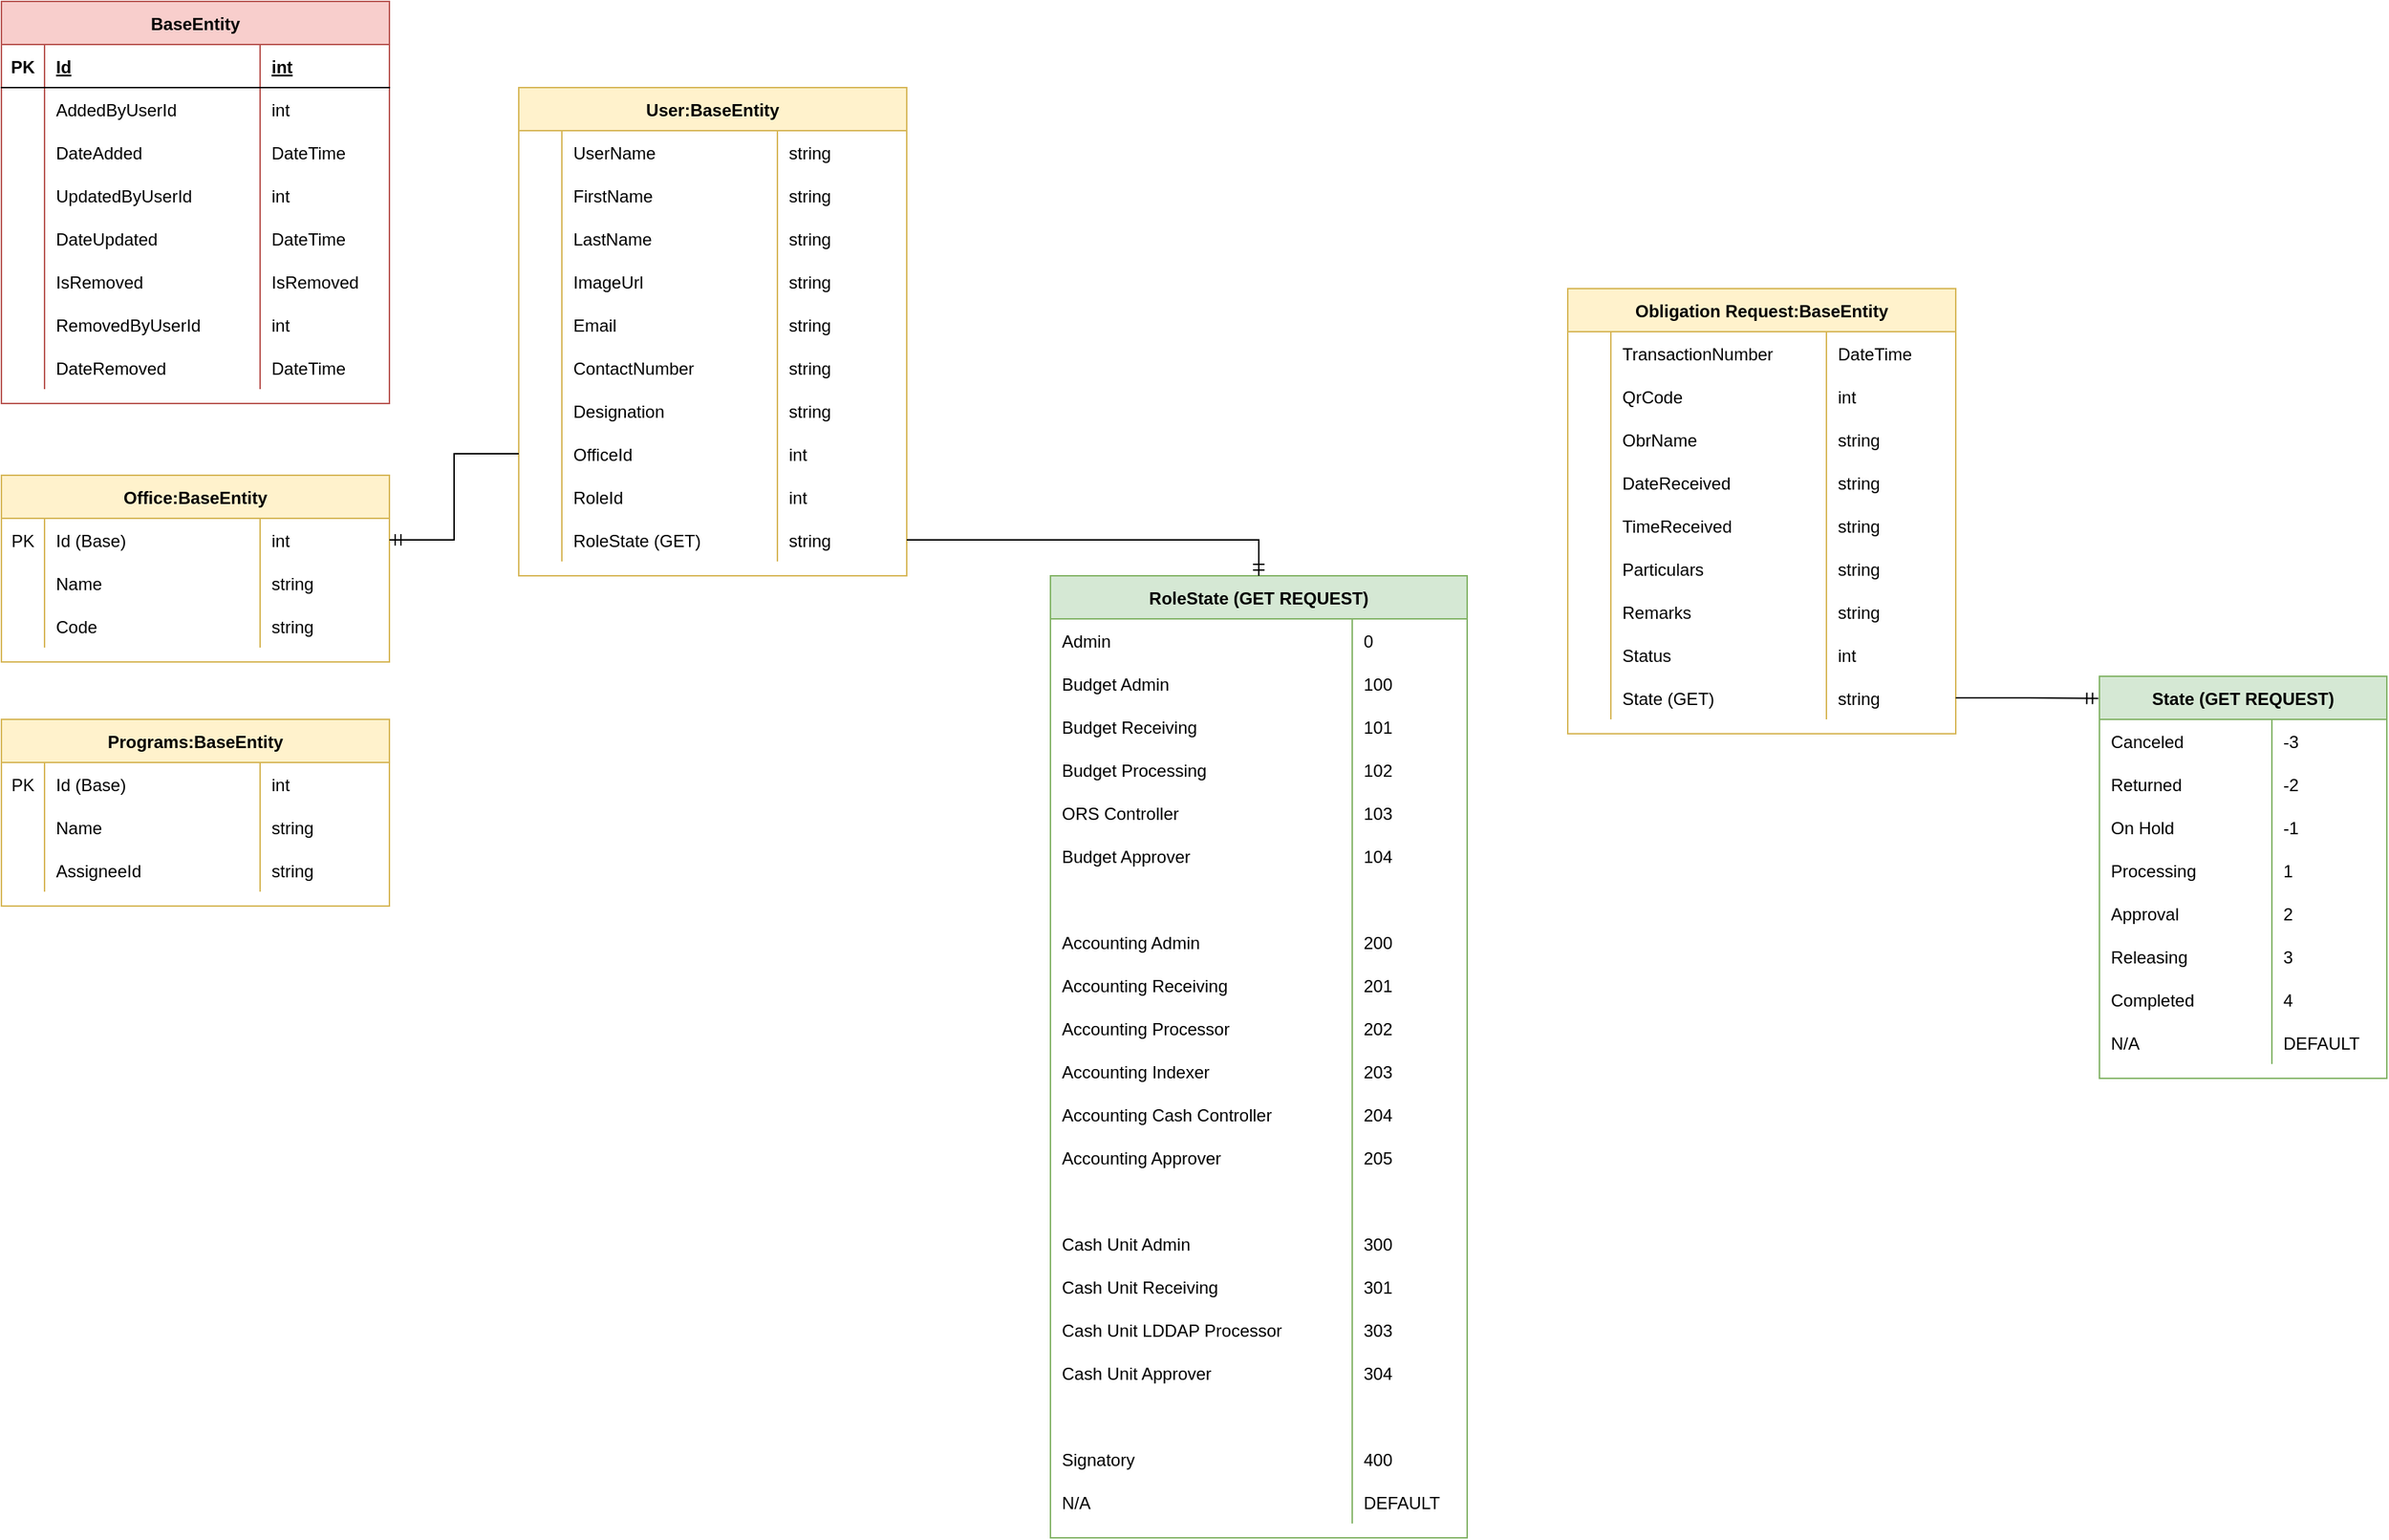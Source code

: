 <mxfile version="18.1.3" type="github">
  <diagram id="VHh22dj17ZFO0ZefD-vk" name="Page-1">
    <mxGraphModel dx="718" dy="405" grid="1" gridSize="10" guides="1" tooltips="1" connect="1" arrows="1" fold="1" page="1" pageScale="1" pageWidth="850" pageHeight="1100" math="0" shadow="0">
      <root>
        <mxCell id="0" />
        <mxCell id="1" parent="0" />
        <mxCell id="uM-Qdh5wjOj0dGsbu3bv-1" value="BaseEntity" style="shape=table;startSize=30;container=1;collapsible=1;childLayout=tableLayout;fixedRows=1;rowLines=0;fontStyle=1;align=center;resizeLast=1;fillColor=#f8cecc;strokeColor=#b85450;" parent="1" vertex="1">
          <mxGeometry x="30" y="70" width="270" height="280" as="geometry" />
        </mxCell>
        <mxCell id="uM-Qdh5wjOj0dGsbu3bv-2" value="" style="shape=tableRow;horizontal=0;startSize=0;swimlaneHead=0;swimlaneBody=0;fillColor=none;collapsible=0;dropTarget=0;points=[[0,0.5],[1,0.5]];portConstraint=eastwest;top=0;left=0;right=0;bottom=1;" parent="uM-Qdh5wjOj0dGsbu3bv-1" vertex="1">
          <mxGeometry y="30" width="270" height="30" as="geometry" />
        </mxCell>
        <mxCell id="uM-Qdh5wjOj0dGsbu3bv-3" value="PK" style="shape=partialRectangle;connectable=0;fillColor=none;top=0;left=0;bottom=0;right=0;fontStyle=1;overflow=hidden;" parent="uM-Qdh5wjOj0dGsbu3bv-2" vertex="1">
          <mxGeometry width="30" height="30" as="geometry">
            <mxRectangle width="30" height="30" as="alternateBounds" />
          </mxGeometry>
        </mxCell>
        <mxCell id="uM-Qdh5wjOj0dGsbu3bv-4" value="Id" style="shape=partialRectangle;connectable=0;fillColor=none;top=0;left=0;bottom=0;right=0;align=left;spacingLeft=6;fontStyle=5;overflow=hidden;" parent="uM-Qdh5wjOj0dGsbu3bv-2" vertex="1">
          <mxGeometry x="30" width="150" height="30" as="geometry">
            <mxRectangle width="150" height="30" as="alternateBounds" />
          </mxGeometry>
        </mxCell>
        <mxCell id="uM-Qdh5wjOj0dGsbu3bv-27" value="int" style="shape=partialRectangle;connectable=0;fillColor=none;top=0;left=0;bottom=0;right=0;align=left;spacingLeft=6;fontStyle=5;overflow=hidden;" parent="uM-Qdh5wjOj0dGsbu3bv-2" vertex="1">
          <mxGeometry x="180" width="90" height="30" as="geometry">
            <mxRectangle width="90" height="30" as="alternateBounds" />
          </mxGeometry>
        </mxCell>
        <mxCell id="uM-Qdh5wjOj0dGsbu3bv-5" value="" style="shape=tableRow;horizontal=0;startSize=0;swimlaneHead=0;swimlaneBody=0;fillColor=none;collapsible=0;dropTarget=0;points=[[0,0.5],[1,0.5]];portConstraint=eastwest;top=0;left=0;right=0;bottom=0;" parent="uM-Qdh5wjOj0dGsbu3bv-1" vertex="1">
          <mxGeometry y="60" width="270" height="30" as="geometry" />
        </mxCell>
        <mxCell id="uM-Qdh5wjOj0dGsbu3bv-6" value="" style="shape=partialRectangle;connectable=0;fillColor=none;top=0;left=0;bottom=0;right=0;editable=1;overflow=hidden;" parent="uM-Qdh5wjOj0dGsbu3bv-5" vertex="1">
          <mxGeometry width="30" height="30" as="geometry">
            <mxRectangle width="30" height="30" as="alternateBounds" />
          </mxGeometry>
        </mxCell>
        <mxCell id="uM-Qdh5wjOj0dGsbu3bv-7" value="AddedByUserId" style="shape=partialRectangle;connectable=0;fillColor=none;top=0;left=0;bottom=0;right=0;align=left;spacingLeft=6;overflow=hidden;" parent="uM-Qdh5wjOj0dGsbu3bv-5" vertex="1">
          <mxGeometry x="30" width="150" height="30" as="geometry">
            <mxRectangle width="150" height="30" as="alternateBounds" />
          </mxGeometry>
        </mxCell>
        <mxCell id="uM-Qdh5wjOj0dGsbu3bv-28" value="int" style="shape=partialRectangle;connectable=0;fillColor=none;top=0;left=0;bottom=0;right=0;align=left;spacingLeft=6;overflow=hidden;" parent="uM-Qdh5wjOj0dGsbu3bv-5" vertex="1">
          <mxGeometry x="180" width="90" height="30" as="geometry">
            <mxRectangle width="90" height="30" as="alternateBounds" />
          </mxGeometry>
        </mxCell>
        <mxCell id="uM-Qdh5wjOj0dGsbu3bv-8" value="" style="shape=tableRow;horizontal=0;startSize=0;swimlaneHead=0;swimlaneBody=0;fillColor=none;collapsible=0;dropTarget=0;points=[[0,0.5],[1,0.5]];portConstraint=eastwest;top=0;left=0;right=0;bottom=0;" parent="uM-Qdh5wjOj0dGsbu3bv-1" vertex="1">
          <mxGeometry y="90" width="270" height="30" as="geometry" />
        </mxCell>
        <mxCell id="uM-Qdh5wjOj0dGsbu3bv-9" value="" style="shape=partialRectangle;connectable=0;fillColor=none;top=0;left=0;bottom=0;right=0;editable=1;overflow=hidden;" parent="uM-Qdh5wjOj0dGsbu3bv-8" vertex="1">
          <mxGeometry width="30" height="30" as="geometry">
            <mxRectangle width="30" height="30" as="alternateBounds" />
          </mxGeometry>
        </mxCell>
        <mxCell id="uM-Qdh5wjOj0dGsbu3bv-10" value="DateAdded" style="shape=partialRectangle;connectable=0;fillColor=none;top=0;left=0;bottom=0;right=0;align=left;spacingLeft=6;overflow=hidden;" parent="uM-Qdh5wjOj0dGsbu3bv-8" vertex="1">
          <mxGeometry x="30" width="150" height="30" as="geometry">
            <mxRectangle width="150" height="30" as="alternateBounds" />
          </mxGeometry>
        </mxCell>
        <mxCell id="uM-Qdh5wjOj0dGsbu3bv-29" value="DateTime" style="shape=partialRectangle;connectable=0;fillColor=none;top=0;left=0;bottom=0;right=0;align=left;spacingLeft=6;overflow=hidden;" parent="uM-Qdh5wjOj0dGsbu3bv-8" vertex="1">
          <mxGeometry x="180" width="90" height="30" as="geometry">
            <mxRectangle width="90" height="30" as="alternateBounds" />
          </mxGeometry>
        </mxCell>
        <mxCell id="uM-Qdh5wjOj0dGsbu3bv-11" value="" style="shape=tableRow;horizontal=0;startSize=0;swimlaneHead=0;swimlaneBody=0;fillColor=none;collapsible=0;dropTarget=0;points=[[0,0.5],[1,0.5]];portConstraint=eastwest;top=0;left=0;right=0;bottom=0;" parent="uM-Qdh5wjOj0dGsbu3bv-1" vertex="1">
          <mxGeometry y="120" width="270" height="30" as="geometry" />
        </mxCell>
        <mxCell id="uM-Qdh5wjOj0dGsbu3bv-12" value="" style="shape=partialRectangle;connectable=0;fillColor=none;top=0;left=0;bottom=0;right=0;editable=1;overflow=hidden;" parent="uM-Qdh5wjOj0dGsbu3bv-11" vertex="1">
          <mxGeometry width="30" height="30" as="geometry">
            <mxRectangle width="30" height="30" as="alternateBounds" />
          </mxGeometry>
        </mxCell>
        <mxCell id="uM-Qdh5wjOj0dGsbu3bv-13" value="UpdatedByUserId" style="shape=partialRectangle;connectable=0;fillColor=none;top=0;left=0;bottom=0;right=0;align=left;spacingLeft=6;overflow=hidden;" parent="uM-Qdh5wjOj0dGsbu3bv-11" vertex="1">
          <mxGeometry x="30" width="150" height="30" as="geometry">
            <mxRectangle width="150" height="30" as="alternateBounds" />
          </mxGeometry>
        </mxCell>
        <mxCell id="uM-Qdh5wjOj0dGsbu3bv-30" value="int" style="shape=partialRectangle;connectable=0;fillColor=none;top=0;left=0;bottom=0;right=0;align=left;spacingLeft=6;overflow=hidden;" parent="uM-Qdh5wjOj0dGsbu3bv-11" vertex="1">
          <mxGeometry x="180" width="90" height="30" as="geometry">
            <mxRectangle width="90" height="30" as="alternateBounds" />
          </mxGeometry>
        </mxCell>
        <mxCell id="uM-Qdh5wjOj0dGsbu3bv-15" style="shape=tableRow;horizontal=0;startSize=0;swimlaneHead=0;swimlaneBody=0;fillColor=none;collapsible=0;dropTarget=0;points=[[0,0.5],[1,0.5]];portConstraint=eastwest;top=0;left=0;right=0;bottom=0;" parent="uM-Qdh5wjOj0dGsbu3bv-1" vertex="1">
          <mxGeometry y="150" width="270" height="30" as="geometry" />
        </mxCell>
        <mxCell id="uM-Qdh5wjOj0dGsbu3bv-16" style="shape=partialRectangle;connectable=0;fillColor=none;top=0;left=0;bottom=0;right=0;editable=1;overflow=hidden;" parent="uM-Qdh5wjOj0dGsbu3bv-15" vertex="1">
          <mxGeometry width="30" height="30" as="geometry">
            <mxRectangle width="30" height="30" as="alternateBounds" />
          </mxGeometry>
        </mxCell>
        <mxCell id="uM-Qdh5wjOj0dGsbu3bv-17" value="DateUpdated" style="shape=partialRectangle;connectable=0;fillColor=none;top=0;left=0;bottom=0;right=0;align=left;spacingLeft=6;overflow=hidden;" parent="uM-Qdh5wjOj0dGsbu3bv-15" vertex="1">
          <mxGeometry x="30" width="150" height="30" as="geometry">
            <mxRectangle width="150" height="30" as="alternateBounds" />
          </mxGeometry>
        </mxCell>
        <mxCell id="uM-Qdh5wjOj0dGsbu3bv-31" value="DateTime" style="shape=partialRectangle;connectable=0;fillColor=none;top=0;left=0;bottom=0;right=0;align=left;spacingLeft=6;overflow=hidden;" parent="uM-Qdh5wjOj0dGsbu3bv-15" vertex="1">
          <mxGeometry x="180" width="90" height="30" as="geometry">
            <mxRectangle width="90" height="30" as="alternateBounds" />
          </mxGeometry>
        </mxCell>
        <mxCell id="uM-Qdh5wjOj0dGsbu3bv-18" style="shape=tableRow;horizontal=0;startSize=0;swimlaneHead=0;swimlaneBody=0;fillColor=none;collapsible=0;dropTarget=0;points=[[0,0.5],[1,0.5]];portConstraint=eastwest;top=0;left=0;right=0;bottom=0;" parent="uM-Qdh5wjOj0dGsbu3bv-1" vertex="1">
          <mxGeometry y="180" width="270" height="30" as="geometry" />
        </mxCell>
        <mxCell id="uM-Qdh5wjOj0dGsbu3bv-19" style="shape=partialRectangle;connectable=0;fillColor=none;top=0;left=0;bottom=0;right=0;editable=1;overflow=hidden;" parent="uM-Qdh5wjOj0dGsbu3bv-18" vertex="1">
          <mxGeometry width="30" height="30" as="geometry">
            <mxRectangle width="30" height="30" as="alternateBounds" />
          </mxGeometry>
        </mxCell>
        <mxCell id="uM-Qdh5wjOj0dGsbu3bv-20" value="IsRemoved" style="shape=partialRectangle;connectable=0;fillColor=none;top=0;left=0;bottom=0;right=0;align=left;spacingLeft=6;overflow=hidden;" parent="uM-Qdh5wjOj0dGsbu3bv-18" vertex="1">
          <mxGeometry x="30" width="150" height="30" as="geometry">
            <mxRectangle width="150" height="30" as="alternateBounds" />
          </mxGeometry>
        </mxCell>
        <mxCell id="uM-Qdh5wjOj0dGsbu3bv-32" value="IsRemoved" style="shape=partialRectangle;connectable=0;fillColor=none;top=0;left=0;bottom=0;right=0;align=left;spacingLeft=6;overflow=hidden;" parent="uM-Qdh5wjOj0dGsbu3bv-18" vertex="1">
          <mxGeometry x="180" width="90" height="30" as="geometry">
            <mxRectangle width="90" height="30" as="alternateBounds" />
          </mxGeometry>
        </mxCell>
        <mxCell id="uM-Qdh5wjOj0dGsbu3bv-21" style="shape=tableRow;horizontal=0;startSize=0;swimlaneHead=0;swimlaneBody=0;fillColor=none;collapsible=0;dropTarget=0;points=[[0,0.5],[1,0.5]];portConstraint=eastwest;top=0;left=0;right=0;bottom=0;" parent="uM-Qdh5wjOj0dGsbu3bv-1" vertex="1">
          <mxGeometry y="210" width="270" height="30" as="geometry" />
        </mxCell>
        <mxCell id="uM-Qdh5wjOj0dGsbu3bv-22" style="shape=partialRectangle;connectable=0;fillColor=none;top=0;left=0;bottom=0;right=0;editable=1;overflow=hidden;" parent="uM-Qdh5wjOj0dGsbu3bv-21" vertex="1">
          <mxGeometry width="30" height="30" as="geometry">
            <mxRectangle width="30" height="30" as="alternateBounds" />
          </mxGeometry>
        </mxCell>
        <mxCell id="uM-Qdh5wjOj0dGsbu3bv-23" value="RemovedByUserId" style="shape=partialRectangle;connectable=0;fillColor=none;top=0;left=0;bottom=0;right=0;align=left;spacingLeft=6;overflow=hidden;" parent="uM-Qdh5wjOj0dGsbu3bv-21" vertex="1">
          <mxGeometry x="30" width="150" height="30" as="geometry">
            <mxRectangle width="150" height="30" as="alternateBounds" />
          </mxGeometry>
        </mxCell>
        <mxCell id="uM-Qdh5wjOj0dGsbu3bv-33" value="int" style="shape=partialRectangle;connectable=0;fillColor=none;top=0;left=0;bottom=0;right=0;align=left;spacingLeft=6;overflow=hidden;" parent="uM-Qdh5wjOj0dGsbu3bv-21" vertex="1">
          <mxGeometry x="180" width="90" height="30" as="geometry">
            <mxRectangle width="90" height="30" as="alternateBounds" />
          </mxGeometry>
        </mxCell>
        <mxCell id="uM-Qdh5wjOj0dGsbu3bv-24" style="shape=tableRow;horizontal=0;startSize=0;swimlaneHead=0;swimlaneBody=0;fillColor=none;collapsible=0;dropTarget=0;points=[[0,0.5],[1,0.5]];portConstraint=eastwest;top=0;left=0;right=0;bottom=0;" parent="uM-Qdh5wjOj0dGsbu3bv-1" vertex="1">
          <mxGeometry y="240" width="270" height="30" as="geometry" />
        </mxCell>
        <mxCell id="uM-Qdh5wjOj0dGsbu3bv-25" style="shape=partialRectangle;connectable=0;fillColor=none;top=0;left=0;bottom=0;right=0;editable=1;overflow=hidden;" parent="uM-Qdh5wjOj0dGsbu3bv-24" vertex="1">
          <mxGeometry width="30" height="30" as="geometry">
            <mxRectangle width="30" height="30" as="alternateBounds" />
          </mxGeometry>
        </mxCell>
        <mxCell id="uM-Qdh5wjOj0dGsbu3bv-26" value="DateRemoved" style="shape=partialRectangle;connectable=0;fillColor=none;top=0;left=0;bottom=0;right=0;align=left;spacingLeft=6;overflow=hidden;" parent="uM-Qdh5wjOj0dGsbu3bv-24" vertex="1">
          <mxGeometry x="30" width="150" height="30" as="geometry">
            <mxRectangle width="150" height="30" as="alternateBounds" />
          </mxGeometry>
        </mxCell>
        <mxCell id="uM-Qdh5wjOj0dGsbu3bv-34" value="DateTime" style="shape=partialRectangle;connectable=0;fillColor=none;top=0;left=0;bottom=0;right=0;align=left;spacingLeft=6;overflow=hidden;" parent="uM-Qdh5wjOj0dGsbu3bv-24" vertex="1">
          <mxGeometry x="180" width="90" height="30" as="geometry">
            <mxRectangle width="90" height="30" as="alternateBounds" />
          </mxGeometry>
        </mxCell>
        <mxCell id="uM-Qdh5wjOj0dGsbu3bv-35" value="User:BaseEntity" style="shape=table;startSize=30;container=1;collapsible=1;childLayout=tableLayout;fixedRows=1;rowLines=0;fontStyle=1;align=center;resizeLast=1;fillColor=#fff2cc;strokeColor=#d6b656;" parent="1" vertex="1">
          <mxGeometry x="390" y="130" width="270" height="340" as="geometry" />
        </mxCell>
        <mxCell id="uM-Qdh5wjOj0dGsbu3bv-44" value="" style="shape=tableRow;horizontal=0;startSize=0;swimlaneHead=0;swimlaneBody=0;fillColor=none;collapsible=0;dropTarget=0;points=[[0,0.5],[1,0.5]];portConstraint=eastwest;top=0;left=0;right=0;bottom=0;" parent="uM-Qdh5wjOj0dGsbu3bv-35" vertex="1">
          <mxGeometry y="30" width="270" height="30" as="geometry" />
        </mxCell>
        <mxCell id="uM-Qdh5wjOj0dGsbu3bv-45" value="" style="shape=partialRectangle;connectable=0;fillColor=none;top=0;left=0;bottom=0;right=0;editable=1;overflow=hidden;" parent="uM-Qdh5wjOj0dGsbu3bv-44" vertex="1">
          <mxGeometry width="30" height="30" as="geometry">
            <mxRectangle width="30" height="30" as="alternateBounds" />
          </mxGeometry>
        </mxCell>
        <mxCell id="uM-Qdh5wjOj0dGsbu3bv-46" value="UserName" style="shape=partialRectangle;connectable=0;fillColor=none;top=0;left=0;bottom=0;right=0;align=left;spacingLeft=6;overflow=hidden;" parent="uM-Qdh5wjOj0dGsbu3bv-44" vertex="1">
          <mxGeometry x="30" width="150" height="30" as="geometry">
            <mxRectangle width="150" height="30" as="alternateBounds" />
          </mxGeometry>
        </mxCell>
        <mxCell id="uM-Qdh5wjOj0dGsbu3bv-47" value="string" style="shape=partialRectangle;connectable=0;fillColor=none;top=0;left=0;bottom=0;right=0;align=left;spacingLeft=6;overflow=hidden;" parent="uM-Qdh5wjOj0dGsbu3bv-44" vertex="1">
          <mxGeometry x="180" width="90" height="30" as="geometry">
            <mxRectangle width="90" height="30" as="alternateBounds" />
          </mxGeometry>
        </mxCell>
        <mxCell id="uM-Qdh5wjOj0dGsbu3bv-48" value="" style="shape=tableRow;horizontal=0;startSize=0;swimlaneHead=0;swimlaneBody=0;fillColor=none;collapsible=0;dropTarget=0;points=[[0,0.5],[1,0.5]];portConstraint=eastwest;top=0;left=0;right=0;bottom=0;" parent="uM-Qdh5wjOj0dGsbu3bv-35" vertex="1">
          <mxGeometry y="60" width="270" height="30" as="geometry" />
        </mxCell>
        <mxCell id="uM-Qdh5wjOj0dGsbu3bv-49" value="" style="shape=partialRectangle;connectable=0;fillColor=none;top=0;left=0;bottom=0;right=0;editable=1;overflow=hidden;" parent="uM-Qdh5wjOj0dGsbu3bv-48" vertex="1">
          <mxGeometry width="30" height="30" as="geometry">
            <mxRectangle width="30" height="30" as="alternateBounds" />
          </mxGeometry>
        </mxCell>
        <mxCell id="uM-Qdh5wjOj0dGsbu3bv-50" value="FirstName" style="shape=partialRectangle;connectable=0;fillColor=none;top=0;left=0;bottom=0;right=0;align=left;spacingLeft=6;overflow=hidden;" parent="uM-Qdh5wjOj0dGsbu3bv-48" vertex="1">
          <mxGeometry x="30" width="150" height="30" as="geometry">
            <mxRectangle width="150" height="30" as="alternateBounds" />
          </mxGeometry>
        </mxCell>
        <mxCell id="uM-Qdh5wjOj0dGsbu3bv-51" value="string" style="shape=partialRectangle;connectable=0;fillColor=none;top=0;left=0;bottom=0;right=0;align=left;spacingLeft=6;overflow=hidden;" parent="uM-Qdh5wjOj0dGsbu3bv-48" vertex="1">
          <mxGeometry x="180" width="90" height="30" as="geometry">
            <mxRectangle width="90" height="30" as="alternateBounds" />
          </mxGeometry>
        </mxCell>
        <mxCell id="uM-Qdh5wjOj0dGsbu3bv-79" style="shape=tableRow;horizontal=0;startSize=0;swimlaneHead=0;swimlaneBody=0;fillColor=none;collapsible=0;dropTarget=0;points=[[0,0.5],[1,0.5]];portConstraint=eastwest;top=0;left=0;right=0;bottom=0;" parent="uM-Qdh5wjOj0dGsbu3bv-35" vertex="1">
          <mxGeometry y="90" width="270" height="30" as="geometry" />
        </mxCell>
        <mxCell id="uM-Qdh5wjOj0dGsbu3bv-80" style="shape=partialRectangle;connectable=0;fillColor=none;top=0;left=0;bottom=0;right=0;editable=1;overflow=hidden;" parent="uM-Qdh5wjOj0dGsbu3bv-79" vertex="1">
          <mxGeometry width="30" height="30" as="geometry">
            <mxRectangle width="30" height="30" as="alternateBounds" />
          </mxGeometry>
        </mxCell>
        <mxCell id="uM-Qdh5wjOj0dGsbu3bv-81" value="LastName" style="shape=partialRectangle;connectable=0;fillColor=none;top=0;left=0;bottom=0;right=0;align=left;spacingLeft=6;overflow=hidden;" parent="uM-Qdh5wjOj0dGsbu3bv-79" vertex="1">
          <mxGeometry x="30" width="150" height="30" as="geometry">
            <mxRectangle width="150" height="30" as="alternateBounds" />
          </mxGeometry>
        </mxCell>
        <mxCell id="uM-Qdh5wjOj0dGsbu3bv-82" value="string" style="shape=partialRectangle;connectable=0;fillColor=none;top=0;left=0;bottom=0;right=0;align=left;spacingLeft=6;overflow=hidden;" parent="uM-Qdh5wjOj0dGsbu3bv-79" vertex="1">
          <mxGeometry x="180" width="90" height="30" as="geometry">
            <mxRectangle width="90" height="30" as="alternateBounds" />
          </mxGeometry>
        </mxCell>
        <mxCell id="uM-Qdh5wjOj0dGsbu3bv-75" style="shape=tableRow;horizontal=0;startSize=0;swimlaneHead=0;swimlaneBody=0;fillColor=none;collapsible=0;dropTarget=0;points=[[0,0.5],[1,0.5]];portConstraint=eastwest;top=0;left=0;right=0;bottom=0;" parent="uM-Qdh5wjOj0dGsbu3bv-35" vertex="1">
          <mxGeometry y="120" width="270" height="30" as="geometry" />
        </mxCell>
        <mxCell id="uM-Qdh5wjOj0dGsbu3bv-76" style="shape=partialRectangle;connectable=0;fillColor=none;top=0;left=0;bottom=0;right=0;editable=1;overflow=hidden;" parent="uM-Qdh5wjOj0dGsbu3bv-75" vertex="1">
          <mxGeometry width="30" height="30" as="geometry">
            <mxRectangle width="30" height="30" as="alternateBounds" />
          </mxGeometry>
        </mxCell>
        <mxCell id="uM-Qdh5wjOj0dGsbu3bv-77" value="ImageUrl" style="shape=partialRectangle;connectable=0;fillColor=none;top=0;left=0;bottom=0;right=0;align=left;spacingLeft=6;overflow=hidden;" parent="uM-Qdh5wjOj0dGsbu3bv-75" vertex="1">
          <mxGeometry x="30" width="150" height="30" as="geometry">
            <mxRectangle width="150" height="30" as="alternateBounds" />
          </mxGeometry>
        </mxCell>
        <mxCell id="uM-Qdh5wjOj0dGsbu3bv-78" value="string" style="shape=partialRectangle;connectable=0;fillColor=none;top=0;left=0;bottom=0;right=0;align=left;spacingLeft=6;overflow=hidden;" parent="uM-Qdh5wjOj0dGsbu3bv-75" vertex="1">
          <mxGeometry x="180" width="90" height="30" as="geometry">
            <mxRectangle width="90" height="30" as="alternateBounds" />
          </mxGeometry>
        </mxCell>
        <mxCell id="uM-Qdh5wjOj0dGsbu3bv-71" style="shape=tableRow;horizontal=0;startSize=0;swimlaneHead=0;swimlaneBody=0;fillColor=none;collapsible=0;dropTarget=0;points=[[0,0.5],[1,0.5]];portConstraint=eastwest;top=0;left=0;right=0;bottom=0;" parent="uM-Qdh5wjOj0dGsbu3bv-35" vertex="1">
          <mxGeometry y="150" width="270" height="30" as="geometry" />
        </mxCell>
        <mxCell id="uM-Qdh5wjOj0dGsbu3bv-72" style="shape=partialRectangle;connectable=0;fillColor=none;top=0;left=0;bottom=0;right=0;editable=1;overflow=hidden;" parent="uM-Qdh5wjOj0dGsbu3bv-71" vertex="1">
          <mxGeometry width="30" height="30" as="geometry">
            <mxRectangle width="30" height="30" as="alternateBounds" />
          </mxGeometry>
        </mxCell>
        <mxCell id="uM-Qdh5wjOj0dGsbu3bv-73" value="Email" style="shape=partialRectangle;connectable=0;fillColor=none;top=0;left=0;bottom=0;right=0;align=left;spacingLeft=6;overflow=hidden;" parent="uM-Qdh5wjOj0dGsbu3bv-71" vertex="1">
          <mxGeometry x="30" width="150" height="30" as="geometry">
            <mxRectangle width="150" height="30" as="alternateBounds" />
          </mxGeometry>
        </mxCell>
        <mxCell id="uM-Qdh5wjOj0dGsbu3bv-74" value="string" style="shape=partialRectangle;connectable=0;fillColor=none;top=0;left=0;bottom=0;right=0;align=left;spacingLeft=6;overflow=hidden;" parent="uM-Qdh5wjOj0dGsbu3bv-71" vertex="1">
          <mxGeometry x="180" width="90" height="30" as="geometry">
            <mxRectangle width="90" height="30" as="alternateBounds" />
          </mxGeometry>
        </mxCell>
        <mxCell id="uM-Qdh5wjOj0dGsbu3bv-83" style="shape=tableRow;horizontal=0;startSize=0;swimlaneHead=0;swimlaneBody=0;fillColor=none;collapsible=0;dropTarget=0;points=[[0,0.5],[1,0.5]];portConstraint=eastwest;top=0;left=0;right=0;bottom=0;" parent="uM-Qdh5wjOj0dGsbu3bv-35" vertex="1">
          <mxGeometry y="180" width="270" height="30" as="geometry" />
        </mxCell>
        <mxCell id="uM-Qdh5wjOj0dGsbu3bv-84" style="shape=partialRectangle;connectable=0;fillColor=none;top=0;left=0;bottom=0;right=0;editable=1;overflow=hidden;" parent="uM-Qdh5wjOj0dGsbu3bv-83" vertex="1">
          <mxGeometry width="30" height="30" as="geometry">
            <mxRectangle width="30" height="30" as="alternateBounds" />
          </mxGeometry>
        </mxCell>
        <mxCell id="uM-Qdh5wjOj0dGsbu3bv-85" value="ContactNumber" style="shape=partialRectangle;connectable=0;fillColor=none;top=0;left=0;bottom=0;right=0;align=left;spacingLeft=6;overflow=hidden;" parent="uM-Qdh5wjOj0dGsbu3bv-83" vertex="1">
          <mxGeometry x="30" width="150" height="30" as="geometry">
            <mxRectangle width="150" height="30" as="alternateBounds" />
          </mxGeometry>
        </mxCell>
        <mxCell id="uM-Qdh5wjOj0dGsbu3bv-86" value="string" style="shape=partialRectangle;connectable=0;fillColor=none;top=0;left=0;bottom=0;right=0;align=left;spacingLeft=6;overflow=hidden;" parent="uM-Qdh5wjOj0dGsbu3bv-83" vertex="1">
          <mxGeometry x="180" width="90" height="30" as="geometry">
            <mxRectangle width="90" height="30" as="alternateBounds" />
          </mxGeometry>
        </mxCell>
        <mxCell id="uM-Qdh5wjOj0dGsbu3bv-95" style="shape=tableRow;horizontal=0;startSize=0;swimlaneHead=0;swimlaneBody=0;fillColor=none;collapsible=0;dropTarget=0;points=[[0,0.5],[1,0.5]];portConstraint=eastwest;top=0;left=0;right=0;bottom=0;" parent="uM-Qdh5wjOj0dGsbu3bv-35" vertex="1">
          <mxGeometry y="210" width="270" height="30" as="geometry" />
        </mxCell>
        <mxCell id="uM-Qdh5wjOj0dGsbu3bv-96" style="shape=partialRectangle;connectable=0;fillColor=none;top=0;left=0;bottom=0;right=0;editable=1;overflow=hidden;" parent="uM-Qdh5wjOj0dGsbu3bv-95" vertex="1">
          <mxGeometry width="30" height="30" as="geometry">
            <mxRectangle width="30" height="30" as="alternateBounds" />
          </mxGeometry>
        </mxCell>
        <mxCell id="uM-Qdh5wjOj0dGsbu3bv-97" value="Designation" style="shape=partialRectangle;connectable=0;fillColor=none;top=0;left=0;bottom=0;right=0;align=left;spacingLeft=6;overflow=hidden;" parent="uM-Qdh5wjOj0dGsbu3bv-95" vertex="1">
          <mxGeometry x="30" width="150" height="30" as="geometry">
            <mxRectangle width="150" height="30" as="alternateBounds" />
          </mxGeometry>
        </mxCell>
        <mxCell id="uM-Qdh5wjOj0dGsbu3bv-98" value="string" style="shape=partialRectangle;connectable=0;fillColor=none;top=0;left=0;bottom=0;right=0;align=left;spacingLeft=6;overflow=hidden;" parent="uM-Qdh5wjOj0dGsbu3bv-95" vertex="1">
          <mxGeometry x="180" width="90" height="30" as="geometry">
            <mxRectangle width="90" height="30" as="alternateBounds" />
          </mxGeometry>
        </mxCell>
        <mxCell id="uM-Qdh5wjOj0dGsbu3bv-91" style="shape=tableRow;horizontal=0;startSize=0;swimlaneHead=0;swimlaneBody=0;fillColor=none;collapsible=0;dropTarget=0;points=[[0,0.5],[1,0.5]];portConstraint=eastwest;top=0;left=0;right=0;bottom=0;" parent="uM-Qdh5wjOj0dGsbu3bv-35" vertex="1">
          <mxGeometry y="240" width="270" height="30" as="geometry" />
        </mxCell>
        <mxCell id="uM-Qdh5wjOj0dGsbu3bv-92" style="shape=partialRectangle;connectable=0;fillColor=none;top=0;left=0;bottom=0;right=0;editable=1;overflow=hidden;" parent="uM-Qdh5wjOj0dGsbu3bv-91" vertex="1">
          <mxGeometry width="30" height="30" as="geometry">
            <mxRectangle width="30" height="30" as="alternateBounds" />
          </mxGeometry>
        </mxCell>
        <mxCell id="uM-Qdh5wjOj0dGsbu3bv-93" value="OfficeId" style="shape=partialRectangle;connectable=0;fillColor=none;top=0;left=0;bottom=0;right=0;align=left;spacingLeft=6;overflow=hidden;" parent="uM-Qdh5wjOj0dGsbu3bv-91" vertex="1">
          <mxGeometry x="30" width="150" height="30" as="geometry">
            <mxRectangle width="150" height="30" as="alternateBounds" />
          </mxGeometry>
        </mxCell>
        <mxCell id="uM-Qdh5wjOj0dGsbu3bv-94" value="int" style="shape=partialRectangle;connectable=0;fillColor=none;top=0;left=0;bottom=0;right=0;align=left;spacingLeft=6;overflow=hidden;" parent="uM-Qdh5wjOj0dGsbu3bv-91" vertex="1">
          <mxGeometry x="180" width="90" height="30" as="geometry">
            <mxRectangle width="90" height="30" as="alternateBounds" />
          </mxGeometry>
        </mxCell>
        <mxCell id="uM-Qdh5wjOj0dGsbu3bv-87" style="shape=tableRow;horizontal=0;startSize=0;swimlaneHead=0;swimlaneBody=0;fillColor=none;collapsible=0;dropTarget=0;points=[[0,0.5],[1,0.5]];portConstraint=eastwest;top=0;left=0;right=0;bottom=0;" parent="uM-Qdh5wjOj0dGsbu3bv-35" vertex="1">
          <mxGeometry y="270" width="270" height="30" as="geometry" />
        </mxCell>
        <mxCell id="uM-Qdh5wjOj0dGsbu3bv-88" style="shape=partialRectangle;connectable=0;fillColor=none;top=0;left=0;bottom=0;right=0;editable=1;overflow=hidden;" parent="uM-Qdh5wjOj0dGsbu3bv-87" vertex="1">
          <mxGeometry width="30" height="30" as="geometry">
            <mxRectangle width="30" height="30" as="alternateBounds" />
          </mxGeometry>
        </mxCell>
        <mxCell id="uM-Qdh5wjOj0dGsbu3bv-89" value="RoleId" style="shape=partialRectangle;connectable=0;fillColor=none;top=0;left=0;bottom=0;right=0;align=left;spacingLeft=6;overflow=hidden;" parent="uM-Qdh5wjOj0dGsbu3bv-87" vertex="1">
          <mxGeometry x="30" width="150" height="30" as="geometry">
            <mxRectangle width="150" height="30" as="alternateBounds" />
          </mxGeometry>
        </mxCell>
        <mxCell id="uM-Qdh5wjOj0dGsbu3bv-90" value="int" style="shape=partialRectangle;connectable=0;fillColor=none;top=0;left=0;bottom=0;right=0;align=left;spacingLeft=6;overflow=hidden;" parent="uM-Qdh5wjOj0dGsbu3bv-87" vertex="1">
          <mxGeometry x="180" width="90" height="30" as="geometry">
            <mxRectangle width="90" height="30" as="alternateBounds" />
          </mxGeometry>
        </mxCell>
        <mxCell id="uM-Qdh5wjOj0dGsbu3bv-99" style="shape=tableRow;horizontal=0;startSize=0;swimlaneHead=0;swimlaneBody=0;fillColor=none;collapsible=0;dropTarget=0;points=[[0,0.5],[1,0.5]];portConstraint=eastwest;top=0;left=0;right=0;bottom=0;" parent="uM-Qdh5wjOj0dGsbu3bv-35" vertex="1">
          <mxGeometry y="300" width="270" height="30" as="geometry" />
        </mxCell>
        <mxCell id="uM-Qdh5wjOj0dGsbu3bv-100" style="shape=partialRectangle;connectable=0;fillColor=none;top=0;left=0;bottom=0;right=0;editable=1;overflow=hidden;" parent="uM-Qdh5wjOj0dGsbu3bv-99" vertex="1">
          <mxGeometry width="30" height="30" as="geometry">
            <mxRectangle width="30" height="30" as="alternateBounds" />
          </mxGeometry>
        </mxCell>
        <mxCell id="uM-Qdh5wjOj0dGsbu3bv-101" value="RoleState (GET)" style="shape=partialRectangle;connectable=0;fillColor=none;top=0;left=0;bottom=0;right=0;align=left;spacingLeft=6;overflow=hidden;" parent="uM-Qdh5wjOj0dGsbu3bv-99" vertex="1">
          <mxGeometry x="30" width="150" height="30" as="geometry">
            <mxRectangle width="150" height="30" as="alternateBounds" />
          </mxGeometry>
        </mxCell>
        <mxCell id="uM-Qdh5wjOj0dGsbu3bv-102" value="string" style="shape=partialRectangle;connectable=0;fillColor=none;top=0;left=0;bottom=0;right=0;align=left;spacingLeft=6;overflow=hidden;" parent="uM-Qdh5wjOj0dGsbu3bv-99" vertex="1">
          <mxGeometry x="180" width="90" height="30" as="geometry">
            <mxRectangle width="90" height="30" as="alternateBounds" />
          </mxGeometry>
        </mxCell>
        <mxCell id="uM-Qdh5wjOj0dGsbu3bv-104" value="Office:BaseEntity" style="shape=table;startSize=30;container=1;collapsible=1;childLayout=tableLayout;fixedRows=1;rowLines=0;fontStyle=1;align=center;resizeLast=1;fillColor=#fff2cc;strokeColor=#d6b656;" parent="1" vertex="1">
          <mxGeometry x="30" y="400" width="270" height="130" as="geometry" />
        </mxCell>
        <mxCell id="uM-Qdh5wjOj0dGsbu3bv-253" style="shape=tableRow;horizontal=0;startSize=0;swimlaneHead=0;swimlaneBody=0;fillColor=none;collapsible=0;dropTarget=0;points=[[0,0.5],[1,0.5]];portConstraint=eastwest;top=0;left=0;right=0;bottom=0;" parent="uM-Qdh5wjOj0dGsbu3bv-104" vertex="1">
          <mxGeometry y="30" width="270" height="30" as="geometry" />
        </mxCell>
        <mxCell id="uM-Qdh5wjOj0dGsbu3bv-254" value="PK" style="shape=partialRectangle;connectable=0;fillColor=none;top=0;left=0;bottom=0;right=0;editable=1;overflow=hidden;" parent="uM-Qdh5wjOj0dGsbu3bv-253" vertex="1">
          <mxGeometry width="30" height="30" as="geometry">
            <mxRectangle width="30" height="30" as="alternateBounds" />
          </mxGeometry>
        </mxCell>
        <mxCell id="uM-Qdh5wjOj0dGsbu3bv-255" value="Id (Base)" style="shape=partialRectangle;connectable=0;fillColor=none;top=0;left=0;bottom=0;right=0;align=left;spacingLeft=6;overflow=hidden;" parent="uM-Qdh5wjOj0dGsbu3bv-253" vertex="1">
          <mxGeometry x="30" width="150" height="30" as="geometry">
            <mxRectangle width="150" height="30" as="alternateBounds" />
          </mxGeometry>
        </mxCell>
        <mxCell id="uM-Qdh5wjOj0dGsbu3bv-256" value="int" style="shape=partialRectangle;connectable=0;fillColor=none;top=0;left=0;bottom=0;right=0;align=left;spacingLeft=6;overflow=hidden;" parent="uM-Qdh5wjOj0dGsbu3bv-253" vertex="1">
          <mxGeometry x="180" width="90" height="30" as="geometry">
            <mxRectangle width="90" height="30" as="alternateBounds" />
          </mxGeometry>
        </mxCell>
        <mxCell id="uM-Qdh5wjOj0dGsbu3bv-105" value="" style="shape=tableRow;horizontal=0;startSize=0;swimlaneHead=0;swimlaneBody=0;fillColor=none;collapsible=0;dropTarget=0;points=[[0,0.5],[1,0.5]];portConstraint=eastwest;top=0;left=0;right=0;bottom=0;" parent="uM-Qdh5wjOj0dGsbu3bv-104" vertex="1">
          <mxGeometry y="60" width="270" height="30" as="geometry" />
        </mxCell>
        <mxCell id="uM-Qdh5wjOj0dGsbu3bv-106" value="" style="shape=partialRectangle;connectable=0;fillColor=none;top=0;left=0;bottom=0;right=0;editable=1;overflow=hidden;" parent="uM-Qdh5wjOj0dGsbu3bv-105" vertex="1">
          <mxGeometry width="30" height="30" as="geometry">
            <mxRectangle width="30" height="30" as="alternateBounds" />
          </mxGeometry>
        </mxCell>
        <mxCell id="uM-Qdh5wjOj0dGsbu3bv-107" value="Name" style="shape=partialRectangle;connectable=0;fillColor=none;top=0;left=0;bottom=0;right=0;align=left;spacingLeft=6;overflow=hidden;" parent="uM-Qdh5wjOj0dGsbu3bv-105" vertex="1">
          <mxGeometry x="30" width="150" height="30" as="geometry">
            <mxRectangle width="150" height="30" as="alternateBounds" />
          </mxGeometry>
        </mxCell>
        <mxCell id="uM-Qdh5wjOj0dGsbu3bv-108" value="string" style="shape=partialRectangle;connectable=0;fillColor=none;top=0;left=0;bottom=0;right=0;align=left;spacingLeft=6;overflow=hidden;" parent="uM-Qdh5wjOj0dGsbu3bv-105" vertex="1">
          <mxGeometry x="180" width="90" height="30" as="geometry">
            <mxRectangle width="90" height="30" as="alternateBounds" />
          </mxGeometry>
        </mxCell>
        <mxCell id="uM-Qdh5wjOj0dGsbu3bv-109" value="" style="shape=tableRow;horizontal=0;startSize=0;swimlaneHead=0;swimlaneBody=0;fillColor=none;collapsible=0;dropTarget=0;points=[[0,0.5],[1,0.5]];portConstraint=eastwest;top=0;left=0;right=0;bottom=0;" parent="uM-Qdh5wjOj0dGsbu3bv-104" vertex="1">
          <mxGeometry y="90" width="270" height="30" as="geometry" />
        </mxCell>
        <mxCell id="uM-Qdh5wjOj0dGsbu3bv-110" value="" style="shape=partialRectangle;connectable=0;fillColor=none;top=0;left=0;bottom=0;right=0;editable=1;overflow=hidden;" parent="uM-Qdh5wjOj0dGsbu3bv-109" vertex="1">
          <mxGeometry width="30" height="30" as="geometry">
            <mxRectangle width="30" height="30" as="alternateBounds" />
          </mxGeometry>
        </mxCell>
        <mxCell id="uM-Qdh5wjOj0dGsbu3bv-111" value="Code" style="shape=partialRectangle;connectable=0;fillColor=none;top=0;left=0;bottom=0;right=0;align=left;spacingLeft=6;overflow=hidden;" parent="uM-Qdh5wjOj0dGsbu3bv-109" vertex="1">
          <mxGeometry x="30" width="150" height="30" as="geometry">
            <mxRectangle width="150" height="30" as="alternateBounds" />
          </mxGeometry>
        </mxCell>
        <mxCell id="uM-Qdh5wjOj0dGsbu3bv-112" value="string" style="shape=partialRectangle;connectable=0;fillColor=none;top=0;left=0;bottom=0;right=0;align=left;spacingLeft=6;overflow=hidden;" parent="uM-Qdh5wjOj0dGsbu3bv-109" vertex="1">
          <mxGeometry x="180" width="90" height="30" as="geometry">
            <mxRectangle width="90" height="30" as="alternateBounds" />
          </mxGeometry>
        </mxCell>
        <mxCell id="uM-Qdh5wjOj0dGsbu3bv-145" value="Programs:BaseEntity" style="shape=table;startSize=30;container=1;collapsible=1;childLayout=tableLayout;fixedRows=1;rowLines=0;fontStyle=1;align=center;resizeLast=1;fillColor=#fff2cc;strokeColor=#d6b656;" parent="1" vertex="1">
          <mxGeometry x="30" y="570" width="270" height="130" as="geometry" />
        </mxCell>
        <mxCell id="uM-Qdh5wjOj0dGsbu3bv-334" style="shape=tableRow;horizontal=0;startSize=0;swimlaneHead=0;swimlaneBody=0;fillColor=none;collapsible=0;dropTarget=0;points=[[0,0.5],[1,0.5]];portConstraint=eastwest;top=0;left=0;right=0;bottom=0;" parent="uM-Qdh5wjOj0dGsbu3bv-145" vertex="1">
          <mxGeometry y="30" width="270" height="30" as="geometry" />
        </mxCell>
        <mxCell id="uM-Qdh5wjOj0dGsbu3bv-335" value="PK" style="shape=partialRectangle;connectable=0;fillColor=none;top=0;left=0;bottom=0;right=0;editable=1;overflow=hidden;" parent="uM-Qdh5wjOj0dGsbu3bv-334" vertex="1">
          <mxGeometry width="30" height="30" as="geometry">
            <mxRectangle width="30" height="30" as="alternateBounds" />
          </mxGeometry>
        </mxCell>
        <mxCell id="uM-Qdh5wjOj0dGsbu3bv-336" value="Id (Base)" style="shape=partialRectangle;connectable=0;fillColor=none;top=0;left=0;bottom=0;right=0;align=left;spacingLeft=6;overflow=hidden;" parent="uM-Qdh5wjOj0dGsbu3bv-334" vertex="1">
          <mxGeometry x="30" width="150" height="30" as="geometry">
            <mxRectangle width="150" height="30" as="alternateBounds" />
          </mxGeometry>
        </mxCell>
        <mxCell id="uM-Qdh5wjOj0dGsbu3bv-337" value="int" style="shape=partialRectangle;connectable=0;fillColor=none;top=0;left=0;bottom=0;right=0;align=left;spacingLeft=6;overflow=hidden;" parent="uM-Qdh5wjOj0dGsbu3bv-334" vertex="1">
          <mxGeometry x="180" width="90" height="30" as="geometry">
            <mxRectangle width="90" height="30" as="alternateBounds" />
          </mxGeometry>
        </mxCell>
        <mxCell id="uM-Qdh5wjOj0dGsbu3bv-146" value="" style="shape=tableRow;horizontal=0;startSize=0;swimlaneHead=0;swimlaneBody=0;fillColor=none;collapsible=0;dropTarget=0;points=[[0,0.5],[1,0.5]];portConstraint=eastwest;top=0;left=0;right=0;bottom=0;" parent="uM-Qdh5wjOj0dGsbu3bv-145" vertex="1">
          <mxGeometry y="60" width="270" height="30" as="geometry" />
        </mxCell>
        <mxCell id="uM-Qdh5wjOj0dGsbu3bv-147" value="" style="shape=partialRectangle;connectable=0;fillColor=none;top=0;left=0;bottom=0;right=0;editable=1;overflow=hidden;" parent="uM-Qdh5wjOj0dGsbu3bv-146" vertex="1">
          <mxGeometry width="30" height="30" as="geometry">
            <mxRectangle width="30" height="30" as="alternateBounds" />
          </mxGeometry>
        </mxCell>
        <mxCell id="uM-Qdh5wjOj0dGsbu3bv-148" value="Name" style="shape=partialRectangle;connectable=0;fillColor=none;top=0;left=0;bottom=0;right=0;align=left;spacingLeft=6;overflow=hidden;" parent="uM-Qdh5wjOj0dGsbu3bv-146" vertex="1">
          <mxGeometry x="30" width="150" height="30" as="geometry">
            <mxRectangle width="150" height="30" as="alternateBounds" />
          </mxGeometry>
        </mxCell>
        <mxCell id="uM-Qdh5wjOj0dGsbu3bv-149" value="string" style="shape=partialRectangle;connectable=0;fillColor=none;top=0;left=0;bottom=0;right=0;align=left;spacingLeft=6;overflow=hidden;" parent="uM-Qdh5wjOj0dGsbu3bv-146" vertex="1">
          <mxGeometry x="180" width="90" height="30" as="geometry">
            <mxRectangle width="90" height="30" as="alternateBounds" />
          </mxGeometry>
        </mxCell>
        <mxCell id="uM-Qdh5wjOj0dGsbu3bv-150" value="" style="shape=tableRow;horizontal=0;startSize=0;swimlaneHead=0;swimlaneBody=0;fillColor=none;collapsible=0;dropTarget=0;points=[[0,0.5],[1,0.5]];portConstraint=eastwest;top=0;left=0;right=0;bottom=0;" parent="uM-Qdh5wjOj0dGsbu3bv-145" vertex="1">
          <mxGeometry y="90" width="270" height="30" as="geometry" />
        </mxCell>
        <mxCell id="uM-Qdh5wjOj0dGsbu3bv-151" value="" style="shape=partialRectangle;connectable=0;fillColor=none;top=0;left=0;bottom=0;right=0;editable=1;overflow=hidden;" parent="uM-Qdh5wjOj0dGsbu3bv-150" vertex="1">
          <mxGeometry width="30" height="30" as="geometry">
            <mxRectangle width="30" height="30" as="alternateBounds" />
          </mxGeometry>
        </mxCell>
        <mxCell id="uM-Qdh5wjOj0dGsbu3bv-152" value="AssigneeId" style="shape=partialRectangle;connectable=0;fillColor=none;top=0;left=0;bottom=0;right=0;align=left;spacingLeft=6;overflow=hidden;" parent="uM-Qdh5wjOj0dGsbu3bv-150" vertex="1">
          <mxGeometry x="30" width="150" height="30" as="geometry">
            <mxRectangle width="150" height="30" as="alternateBounds" />
          </mxGeometry>
        </mxCell>
        <mxCell id="uM-Qdh5wjOj0dGsbu3bv-153" value="string" style="shape=partialRectangle;connectable=0;fillColor=none;top=0;left=0;bottom=0;right=0;align=left;spacingLeft=6;overflow=hidden;" parent="uM-Qdh5wjOj0dGsbu3bv-150" vertex="1">
          <mxGeometry x="180" width="90" height="30" as="geometry">
            <mxRectangle width="90" height="30" as="alternateBounds" />
          </mxGeometry>
        </mxCell>
        <mxCell id="uM-Qdh5wjOj0dGsbu3bv-154" value="Obligation Request:BaseEntity" style="shape=table;startSize=30;container=1;collapsible=1;childLayout=tableLayout;fixedRows=1;rowLines=0;fontStyle=1;align=center;resizeLast=1;fillColor=#fff2cc;strokeColor=#d6b656;" parent="1" vertex="1">
          <mxGeometry x="1120" y="270" width="270" height="310" as="geometry" />
        </mxCell>
        <mxCell id="uM-Qdh5wjOj0dGsbu3bv-155" value="" style="shape=tableRow;horizontal=0;startSize=0;swimlaneHead=0;swimlaneBody=0;fillColor=none;collapsible=0;dropTarget=0;points=[[0,0.5],[1,0.5]];portConstraint=eastwest;top=0;left=0;right=0;bottom=0;" parent="uM-Qdh5wjOj0dGsbu3bv-154" vertex="1">
          <mxGeometry y="30" width="270" height="30" as="geometry" />
        </mxCell>
        <mxCell id="uM-Qdh5wjOj0dGsbu3bv-156" value="" style="shape=partialRectangle;connectable=0;fillColor=none;top=0;left=0;bottom=0;right=0;editable=1;overflow=hidden;" parent="uM-Qdh5wjOj0dGsbu3bv-155" vertex="1">
          <mxGeometry width="30" height="30" as="geometry">
            <mxRectangle width="30" height="30" as="alternateBounds" />
          </mxGeometry>
        </mxCell>
        <mxCell id="uM-Qdh5wjOj0dGsbu3bv-157" value="TransactionNumber" style="shape=partialRectangle;connectable=0;fillColor=none;top=0;left=0;bottom=0;right=0;align=left;spacingLeft=6;overflow=hidden;" parent="uM-Qdh5wjOj0dGsbu3bv-155" vertex="1">
          <mxGeometry x="30" width="150" height="30" as="geometry">
            <mxRectangle width="150" height="30" as="alternateBounds" />
          </mxGeometry>
        </mxCell>
        <mxCell id="uM-Qdh5wjOj0dGsbu3bv-158" value="DateTime" style="shape=partialRectangle;connectable=0;fillColor=none;top=0;left=0;bottom=0;right=0;align=left;spacingLeft=6;overflow=hidden;" parent="uM-Qdh5wjOj0dGsbu3bv-155" vertex="1">
          <mxGeometry x="180" width="90" height="30" as="geometry">
            <mxRectangle width="90" height="30" as="alternateBounds" />
          </mxGeometry>
        </mxCell>
        <mxCell id="uM-Qdh5wjOj0dGsbu3bv-159" value="" style="shape=tableRow;horizontal=0;startSize=0;swimlaneHead=0;swimlaneBody=0;fillColor=none;collapsible=0;dropTarget=0;points=[[0,0.5],[1,0.5]];portConstraint=eastwest;top=0;left=0;right=0;bottom=0;" parent="uM-Qdh5wjOj0dGsbu3bv-154" vertex="1">
          <mxGeometry y="60" width="270" height="30" as="geometry" />
        </mxCell>
        <mxCell id="uM-Qdh5wjOj0dGsbu3bv-160" value="" style="shape=partialRectangle;connectable=0;fillColor=none;top=0;left=0;bottom=0;right=0;editable=1;overflow=hidden;" parent="uM-Qdh5wjOj0dGsbu3bv-159" vertex="1">
          <mxGeometry width="30" height="30" as="geometry">
            <mxRectangle width="30" height="30" as="alternateBounds" />
          </mxGeometry>
        </mxCell>
        <mxCell id="uM-Qdh5wjOj0dGsbu3bv-161" value="QrCode" style="shape=partialRectangle;connectable=0;fillColor=none;top=0;left=0;bottom=0;right=0;align=left;spacingLeft=6;overflow=hidden;" parent="uM-Qdh5wjOj0dGsbu3bv-159" vertex="1">
          <mxGeometry x="30" width="150" height="30" as="geometry">
            <mxRectangle width="150" height="30" as="alternateBounds" />
          </mxGeometry>
        </mxCell>
        <mxCell id="uM-Qdh5wjOj0dGsbu3bv-162" value="int" style="shape=partialRectangle;connectable=0;fillColor=none;top=0;left=0;bottom=0;right=0;align=left;spacingLeft=6;overflow=hidden;" parent="uM-Qdh5wjOj0dGsbu3bv-159" vertex="1">
          <mxGeometry x="180" width="90" height="30" as="geometry">
            <mxRectangle width="90" height="30" as="alternateBounds" />
          </mxGeometry>
        </mxCell>
        <mxCell id="uM-Qdh5wjOj0dGsbu3bv-163" style="shape=tableRow;horizontal=0;startSize=0;swimlaneHead=0;swimlaneBody=0;fillColor=none;collapsible=0;dropTarget=0;points=[[0,0.5],[1,0.5]];portConstraint=eastwest;top=0;left=0;right=0;bottom=0;" parent="uM-Qdh5wjOj0dGsbu3bv-154" vertex="1">
          <mxGeometry y="90" width="270" height="30" as="geometry" />
        </mxCell>
        <mxCell id="uM-Qdh5wjOj0dGsbu3bv-164" style="shape=partialRectangle;connectable=0;fillColor=none;top=0;left=0;bottom=0;right=0;editable=1;overflow=hidden;" parent="uM-Qdh5wjOj0dGsbu3bv-163" vertex="1">
          <mxGeometry width="30" height="30" as="geometry">
            <mxRectangle width="30" height="30" as="alternateBounds" />
          </mxGeometry>
        </mxCell>
        <mxCell id="uM-Qdh5wjOj0dGsbu3bv-165" value="ObrName" style="shape=partialRectangle;connectable=0;fillColor=none;top=0;left=0;bottom=0;right=0;align=left;spacingLeft=6;overflow=hidden;" parent="uM-Qdh5wjOj0dGsbu3bv-163" vertex="1">
          <mxGeometry x="30" width="150" height="30" as="geometry">
            <mxRectangle width="150" height="30" as="alternateBounds" />
          </mxGeometry>
        </mxCell>
        <mxCell id="uM-Qdh5wjOj0dGsbu3bv-166" value="string" style="shape=partialRectangle;connectable=0;fillColor=none;top=0;left=0;bottom=0;right=0;align=left;spacingLeft=6;overflow=hidden;" parent="uM-Qdh5wjOj0dGsbu3bv-163" vertex="1">
          <mxGeometry x="180" width="90" height="30" as="geometry">
            <mxRectangle width="90" height="30" as="alternateBounds" />
          </mxGeometry>
        </mxCell>
        <mxCell id="uM-Qdh5wjOj0dGsbu3bv-167" style="shape=tableRow;horizontal=0;startSize=0;swimlaneHead=0;swimlaneBody=0;fillColor=none;collapsible=0;dropTarget=0;points=[[0,0.5],[1,0.5]];portConstraint=eastwest;top=0;left=0;right=0;bottom=0;" parent="uM-Qdh5wjOj0dGsbu3bv-154" vertex="1">
          <mxGeometry y="120" width="270" height="30" as="geometry" />
        </mxCell>
        <mxCell id="uM-Qdh5wjOj0dGsbu3bv-168" style="shape=partialRectangle;connectable=0;fillColor=none;top=0;left=0;bottom=0;right=0;editable=1;overflow=hidden;" parent="uM-Qdh5wjOj0dGsbu3bv-167" vertex="1">
          <mxGeometry width="30" height="30" as="geometry">
            <mxRectangle width="30" height="30" as="alternateBounds" />
          </mxGeometry>
        </mxCell>
        <mxCell id="uM-Qdh5wjOj0dGsbu3bv-169" value="DateReceived" style="shape=partialRectangle;connectable=0;fillColor=none;top=0;left=0;bottom=0;right=0;align=left;spacingLeft=6;overflow=hidden;" parent="uM-Qdh5wjOj0dGsbu3bv-167" vertex="1">
          <mxGeometry x="30" width="150" height="30" as="geometry">
            <mxRectangle width="150" height="30" as="alternateBounds" />
          </mxGeometry>
        </mxCell>
        <mxCell id="uM-Qdh5wjOj0dGsbu3bv-170" value="string" style="shape=partialRectangle;connectable=0;fillColor=none;top=0;left=0;bottom=0;right=0;align=left;spacingLeft=6;overflow=hidden;" parent="uM-Qdh5wjOj0dGsbu3bv-167" vertex="1">
          <mxGeometry x="180" width="90" height="30" as="geometry">
            <mxRectangle width="90" height="30" as="alternateBounds" />
          </mxGeometry>
        </mxCell>
        <mxCell id="uM-Qdh5wjOj0dGsbu3bv-171" style="shape=tableRow;horizontal=0;startSize=0;swimlaneHead=0;swimlaneBody=0;fillColor=none;collapsible=0;dropTarget=0;points=[[0,0.5],[1,0.5]];portConstraint=eastwest;top=0;left=0;right=0;bottom=0;" parent="uM-Qdh5wjOj0dGsbu3bv-154" vertex="1">
          <mxGeometry y="150" width="270" height="30" as="geometry" />
        </mxCell>
        <mxCell id="uM-Qdh5wjOj0dGsbu3bv-172" style="shape=partialRectangle;connectable=0;fillColor=none;top=0;left=0;bottom=0;right=0;editable=1;overflow=hidden;" parent="uM-Qdh5wjOj0dGsbu3bv-171" vertex="1">
          <mxGeometry width="30" height="30" as="geometry">
            <mxRectangle width="30" height="30" as="alternateBounds" />
          </mxGeometry>
        </mxCell>
        <mxCell id="uM-Qdh5wjOj0dGsbu3bv-173" value="TimeReceived" style="shape=partialRectangle;connectable=0;fillColor=none;top=0;left=0;bottom=0;right=0;align=left;spacingLeft=6;overflow=hidden;" parent="uM-Qdh5wjOj0dGsbu3bv-171" vertex="1">
          <mxGeometry x="30" width="150" height="30" as="geometry">
            <mxRectangle width="150" height="30" as="alternateBounds" />
          </mxGeometry>
        </mxCell>
        <mxCell id="uM-Qdh5wjOj0dGsbu3bv-174" value="string" style="shape=partialRectangle;connectable=0;fillColor=none;top=0;left=0;bottom=0;right=0;align=left;spacingLeft=6;overflow=hidden;" parent="uM-Qdh5wjOj0dGsbu3bv-171" vertex="1">
          <mxGeometry x="180" width="90" height="30" as="geometry">
            <mxRectangle width="90" height="30" as="alternateBounds" />
          </mxGeometry>
        </mxCell>
        <mxCell id="uM-Qdh5wjOj0dGsbu3bv-175" style="shape=tableRow;horizontal=0;startSize=0;swimlaneHead=0;swimlaneBody=0;fillColor=none;collapsible=0;dropTarget=0;points=[[0,0.5],[1,0.5]];portConstraint=eastwest;top=0;left=0;right=0;bottom=0;" parent="uM-Qdh5wjOj0dGsbu3bv-154" vertex="1">
          <mxGeometry y="180" width="270" height="30" as="geometry" />
        </mxCell>
        <mxCell id="uM-Qdh5wjOj0dGsbu3bv-176" style="shape=partialRectangle;connectable=0;fillColor=none;top=0;left=0;bottom=0;right=0;editable=1;overflow=hidden;" parent="uM-Qdh5wjOj0dGsbu3bv-175" vertex="1">
          <mxGeometry width="30" height="30" as="geometry">
            <mxRectangle width="30" height="30" as="alternateBounds" />
          </mxGeometry>
        </mxCell>
        <mxCell id="uM-Qdh5wjOj0dGsbu3bv-177" value="Particulars" style="shape=partialRectangle;connectable=0;fillColor=none;top=0;left=0;bottom=0;right=0;align=left;spacingLeft=6;overflow=hidden;" parent="uM-Qdh5wjOj0dGsbu3bv-175" vertex="1">
          <mxGeometry x="30" width="150" height="30" as="geometry">
            <mxRectangle width="150" height="30" as="alternateBounds" />
          </mxGeometry>
        </mxCell>
        <mxCell id="uM-Qdh5wjOj0dGsbu3bv-178" value="string" style="shape=partialRectangle;connectable=0;fillColor=none;top=0;left=0;bottom=0;right=0;align=left;spacingLeft=6;overflow=hidden;" parent="uM-Qdh5wjOj0dGsbu3bv-175" vertex="1">
          <mxGeometry x="180" width="90" height="30" as="geometry">
            <mxRectangle width="90" height="30" as="alternateBounds" />
          </mxGeometry>
        </mxCell>
        <mxCell id="uM-Qdh5wjOj0dGsbu3bv-179" style="shape=tableRow;horizontal=0;startSize=0;swimlaneHead=0;swimlaneBody=0;fillColor=none;collapsible=0;dropTarget=0;points=[[0,0.5],[1,0.5]];portConstraint=eastwest;top=0;left=0;right=0;bottom=0;" parent="uM-Qdh5wjOj0dGsbu3bv-154" vertex="1">
          <mxGeometry y="210" width="270" height="30" as="geometry" />
        </mxCell>
        <mxCell id="uM-Qdh5wjOj0dGsbu3bv-180" style="shape=partialRectangle;connectable=0;fillColor=none;top=0;left=0;bottom=0;right=0;editable=1;overflow=hidden;" parent="uM-Qdh5wjOj0dGsbu3bv-179" vertex="1">
          <mxGeometry width="30" height="30" as="geometry">
            <mxRectangle width="30" height="30" as="alternateBounds" />
          </mxGeometry>
        </mxCell>
        <mxCell id="uM-Qdh5wjOj0dGsbu3bv-181" value="Remarks" style="shape=partialRectangle;connectable=0;fillColor=none;top=0;left=0;bottom=0;right=0;align=left;spacingLeft=6;overflow=hidden;" parent="uM-Qdh5wjOj0dGsbu3bv-179" vertex="1">
          <mxGeometry x="30" width="150" height="30" as="geometry">
            <mxRectangle width="150" height="30" as="alternateBounds" />
          </mxGeometry>
        </mxCell>
        <mxCell id="uM-Qdh5wjOj0dGsbu3bv-182" value="string" style="shape=partialRectangle;connectable=0;fillColor=none;top=0;left=0;bottom=0;right=0;align=left;spacingLeft=6;overflow=hidden;" parent="uM-Qdh5wjOj0dGsbu3bv-179" vertex="1">
          <mxGeometry x="180" width="90" height="30" as="geometry">
            <mxRectangle width="90" height="30" as="alternateBounds" />
          </mxGeometry>
        </mxCell>
        <mxCell id="uM-Qdh5wjOj0dGsbu3bv-183" style="shape=tableRow;horizontal=0;startSize=0;swimlaneHead=0;swimlaneBody=0;fillColor=none;collapsible=0;dropTarget=0;points=[[0,0.5],[1,0.5]];portConstraint=eastwest;top=0;left=0;right=0;bottom=0;" parent="uM-Qdh5wjOj0dGsbu3bv-154" vertex="1">
          <mxGeometry y="240" width="270" height="30" as="geometry" />
        </mxCell>
        <mxCell id="uM-Qdh5wjOj0dGsbu3bv-184" style="shape=partialRectangle;connectable=0;fillColor=none;top=0;left=0;bottom=0;right=0;editable=1;overflow=hidden;" parent="uM-Qdh5wjOj0dGsbu3bv-183" vertex="1">
          <mxGeometry width="30" height="30" as="geometry">
            <mxRectangle width="30" height="30" as="alternateBounds" />
          </mxGeometry>
        </mxCell>
        <mxCell id="uM-Qdh5wjOj0dGsbu3bv-185" value="Status" style="shape=partialRectangle;connectable=0;fillColor=none;top=0;left=0;bottom=0;right=0;align=left;spacingLeft=6;overflow=hidden;" parent="uM-Qdh5wjOj0dGsbu3bv-183" vertex="1">
          <mxGeometry x="30" width="150" height="30" as="geometry">
            <mxRectangle width="150" height="30" as="alternateBounds" />
          </mxGeometry>
        </mxCell>
        <mxCell id="uM-Qdh5wjOj0dGsbu3bv-186" value="int" style="shape=partialRectangle;connectable=0;fillColor=none;top=0;left=0;bottom=0;right=0;align=left;spacingLeft=6;overflow=hidden;" parent="uM-Qdh5wjOj0dGsbu3bv-183" vertex="1">
          <mxGeometry x="180" width="90" height="30" as="geometry">
            <mxRectangle width="90" height="30" as="alternateBounds" />
          </mxGeometry>
        </mxCell>
        <mxCell id="uM-Qdh5wjOj0dGsbu3bv-187" style="shape=tableRow;horizontal=0;startSize=0;swimlaneHead=0;swimlaneBody=0;fillColor=none;collapsible=0;dropTarget=0;points=[[0,0.5],[1,0.5]];portConstraint=eastwest;top=0;left=0;right=0;bottom=0;" parent="uM-Qdh5wjOj0dGsbu3bv-154" vertex="1">
          <mxGeometry y="270" width="270" height="30" as="geometry" />
        </mxCell>
        <mxCell id="uM-Qdh5wjOj0dGsbu3bv-188" style="shape=partialRectangle;connectable=0;fillColor=none;top=0;left=0;bottom=0;right=0;editable=1;overflow=hidden;" parent="uM-Qdh5wjOj0dGsbu3bv-187" vertex="1">
          <mxGeometry width="30" height="30" as="geometry">
            <mxRectangle width="30" height="30" as="alternateBounds" />
          </mxGeometry>
        </mxCell>
        <mxCell id="uM-Qdh5wjOj0dGsbu3bv-189" value="State (GET)" style="shape=partialRectangle;connectable=0;fillColor=none;top=0;left=0;bottom=0;right=0;align=left;spacingLeft=6;overflow=hidden;" parent="uM-Qdh5wjOj0dGsbu3bv-187" vertex="1">
          <mxGeometry x="30" width="150" height="30" as="geometry">
            <mxRectangle width="150" height="30" as="alternateBounds" />
          </mxGeometry>
        </mxCell>
        <mxCell id="uM-Qdh5wjOj0dGsbu3bv-190" value="string" style="shape=partialRectangle;connectable=0;fillColor=none;top=0;left=0;bottom=0;right=0;align=left;spacingLeft=6;overflow=hidden;" parent="uM-Qdh5wjOj0dGsbu3bv-187" vertex="1">
          <mxGeometry x="180" width="90" height="30" as="geometry">
            <mxRectangle width="90" height="30" as="alternateBounds" />
          </mxGeometry>
        </mxCell>
        <mxCell id="uM-Qdh5wjOj0dGsbu3bv-196" style="edgeStyle=orthogonalEdgeStyle;rounded=0;orthogonalLoop=1;jettySize=auto;html=1;startArrow=none;startFill=0;endArrow=ERmandOne;endFill=0;entryX=-0.004;entryY=0.055;entryDx=0;entryDy=0;entryPerimeter=0;" parent="1" source="uM-Qdh5wjOj0dGsbu3bv-187" target="uM-Qdh5wjOj0dGsbu3bv-197" edge="1">
          <mxGeometry relative="1" as="geometry">
            <mxPoint x="990" y="925" as="targetPoint" />
          </mxGeometry>
        </mxCell>
        <mxCell id="uM-Qdh5wjOj0dGsbu3bv-197" value="State (GET REQUEST)" style="shape=table;startSize=30;container=1;collapsible=1;childLayout=tableLayout;fixedRows=1;rowLines=0;fontStyle=1;align=center;resizeLast=1;fillColor=#d5e8d4;strokeColor=#82b366;" parent="1" vertex="1">
          <mxGeometry x="1490" y="540" width="200" height="280" as="geometry" />
        </mxCell>
        <mxCell id="uM-Qdh5wjOj0dGsbu3bv-198" value="" style="shape=tableRow;horizontal=0;startSize=0;swimlaneHead=0;swimlaneBody=0;fillColor=none;collapsible=0;dropTarget=0;points=[[0,0.5],[1,0.5]];portConstraint=eastwest;top=0;left=0;right=0;bottom=0;" parent="uM-Qdh5wjOj0dGsbu3bv-197" vertex="1">
          <mxGeometry y="30" width="200" height="30" as="geometry" />
        </mxCell>
        <mxCell id="uM-Qdh5wjOj0dGsbu3bv-200" value="Canceled" style="shape=partialRectangle;connectable=0;fillColor=none;top=0;left=0;bottom=0;right=0;align=left;spacingLeft=6;overflow=hidden;" parent="uM-Qdh5wjOj0dGsbu3bv-198" vertex="1">
          <mxGeometry width="120" height="30" as="geometry">
            <mxRectangle width="120" height="30" as="alternateBounds" />
          </mxGeometry>
        </mxCell>
        <mxCell id="uM-Qdh5wjOj0dGsbu3bv-201" value="-3" style="shape=partialRectangle;connectable=0;fillColor=none;top=0;left=0;bottom=0;right=0;align=left;spacingLeft=6;overflow=hidden;" parent="uM-Qdh5wjOj0dGsbu3bv-198" vertex="1">
          <mxGeometry x="120" width="80" height="30" as="geometry">
            <mxRectangle width="80" height="30" as="alternateBounds" />
          </mxGeometry>
        </mxCell>
        <mxCell id="uM-Qdh5wjOj0dGsbu3bv-202" value="" style="shape=tableRow;horizontal=0;startSize=0;swimlaneHead=0;swimlaneBody=0;fillColor=none;collapsible=0;dropTarget=0;points=[[0,0.5],[1,0.5]];portConstraint=eastwest;top=0;left=0;right=0;bottom=0;" parent="uM-Qdh5wjOj0dGsbu3bv-197" vertex="1">
          <mxGeometry y="60" width="200" height="30" as="geometry" />
        </mxCell>
        <mxCell id="uM-Qdh5wjOj0dGsbu3bv-204" value="Returned" style="shape=partialRectangle;connectable=0;fillColor=none;top=0;left=0;bottom=0;right=0;align=left;spacingLeft=6;overflow=hidden;" parent="uM-Qdh5wjOj0dGsbu3bv-202" vertex="1">
          <mxGeometry width="120" height="30" as="geometry">
            <mxRectangle width="120" height="30" as="alternateBounds" />
          </mxGeometry>
        </mxCell>
        <mxCell id="uM-Qdh5wjOj0dGsbu3bv-205" value="-2" style="shape=partialRectangle;connectable=0;fillColor=none;top=0;left=0;bottom=0;right=0;align=left;spacingLeft=6;overflow=hidden;" parent="uM-Qdh5wjOj0dGsbu3bv-202" vertex="1">
          <mxGeometry x="120" width="80" height="30" as="geometry">
            <mxRectangle width="80" height="30" as="alternateBounds" />
          </mxGeometry>
        </mxCell>
        <mxCell id="uM-Qdh5wjOj0dGsbu3bv-206" style="shape=tableRow;horizontal=0;startSize=0;swimlaneHead=0;swimlaneBody=0;fillColor=none;collapsible=0;dropTarget=0;points=[[0,0.5],[1,0.5]];portConstraint=eastwest;top=0;left=0;right=0;bottom=0;" parent="uM-Qdh5wjOj0dGsbu3bv-197" vertex="1">
          <mxGeometry y="90" width="200" height="30" as="geometry" />
        </mxCell>
        <mxCell id="uM-Qdh5wjOj0dGsbu3bv-208" value="On Hold" style="shape=partialRectangle;connectable=0;fillColor=none;top=0;left=0;bottom=0;right=0;align=left;spacingLeft=6;overflow=hidden;" parent="uM-Qdh5wjOj0dGsbu3bv-206" vertex="1">
          <mxGeometry width="120" height="30" as="geometry">
            <mxRectangle width="120" height="30" as="alternateBounds" />
          </mxGeometry>
        </mxCell>
        <mxCell id="uM-Qdh5wjOj0dGsbu3bv-209" value="-1" style="shape=partialRectangle;connectable=0;fillColor=none;top=0;left=0;bottom=0;right=0;align=left;spacingLeft=6;overflow=hidden;" parent="uM-Qdh5wjOj0dGsbu3bv-206" vertex="1">
          <mxGeometry x="120" width="80" height="30" as="geometry">
            <mxRectangle width="80" height="30" as="alternateBounds" />
          </mxGeometry>
        </mxCell>
        <mxCell id="uM-Qdh5wjOj0dGsbu3bv-210" style="shape=tableRow;horizontal=0;startSize=0;swimlaneHead=0;swimlaneBody=0;fillColor=none;collapsible=0;dropTarget=0;points=[[0,0.5],[1,0.5]];portConstraint=eastwest;top=0;left=0;right=0;bottom=0;" parent="uM-Qdh5wjOj0dGsbu3bv-197" vertex="1">
          <mxGeometry y="120" width="200" height="30" as="geometry" />
        </mxCell>
        <mxCell id="uM-Qdh5wjOj0dGsbu3bv-212" value="Processing" style="shape=partialRectangle;connectable=0;fillColor=none;top=0;left=0;bottom=0;right=0;align=left;spacingLeft=6;overflow=hidden;" parent="uM-Qdh5wjOj0dGsbu3bv-210" vertex="1">
          <mxGeometry width="120" height="30" as="geometry">
            <mxRectangle width="120" height="30" as="alternateBounds" />
          </mxGeometry>
        </mxCell>
        <mxCell id="uM-Qdh5wjOj0dGsbu3bv-213" value="1" style="shape=partialRectangle;connectable=0;fillColor=none;top=0;left=0;bottom=0;right=0;align=left;spacingLeft=6;overflow=hidden;" parent="uM-Qdh5wjOj0dGsbu3bv-210" vertex="1">
          <mxGeometry x="120" width="80" height="30" as="geometry">
            <mxRectangle width="80" height="30" as="alternateBounds" />
          </mxGeometry>
        </mxCell>
        <mxCell id="uM-Qdh5wjOj0dGsbu3bv-214" style="shape=tableRow;horizontal=0;startSize=0;swimlaneHead=0;swimlaneBody=0;fillColor=none;collapsible=0;dropTarget=0;points=[[0,0.5],[1,0.5]];portConstraint=eastwest;top=0;left=0;right=0;bottom=0;" parent="uM-Qdh5wjOj0dGsbu3bv-197" vertex="1">
          <mxGeometry y="150" width="200" height="30" as="geometry" />
        </mxCell>
        <mxCell id="uM-Qdh5wjOj0dGsbu3bv-216" value="Approval" style="shape=partialRectangle;connectable=0;fillColor=none;top=0;left=0;bottom=0;right=0;align=left;spacingLeft=6;overflow=hidden;" parent="uM-Qdh5wjOj0dGsbu3bv-214" vertex="1">
          <mxGeometry width="120" height="30" as="geometry">
            <mxRectangle width="120" height="30" as="alternateBounds" />
          </mxGeometry>
        </mxCell>
        <mxCell id="uM-Qdh5wjOj0dGsbu3bv-217" value="2" style="shape=partialRectangle;connectable=0;fillColor=none;top=0;left=0;bottom=0;right=0;align=left;spacingLeft=6;overflow=hidden;" parent="uM-Qdh5wjOj0dGsbu3bv-214" vertex="1">
          <mxGeometry x="120" width="80" height="30" as="geometry">
            <mxRectangle width="80" height="30" as="alternateBounds" />
          </mxGeometry>
        </mxCell>
        <mxCell id="uM-Qdh5wjOj0dGsbu3bv-218" style="shape=tableRow;horizontal=0;startSize=0;swimlaneHead=0;swimlaneBody=0;fillColor=none;collapsible=0;dropTarget=0;points=[[0,0.5],[1,0.5]];portConstraint=eastwest;top=0;left=0;right=0;bottom=0;" parent="uM-Qdh5wjOj0dGsbu3bv-197" vertex="1">
          <mxGeometry y="180" width="200" height="30" as="geometry" />
        </mxCell>
        <mxCell id="uM-Qdh5wjOj0dGsbu3bv-220" value="Releasing" style="shape=partialRectangle;connectable=0;fillColor=none;top=0;left=0;bottom=0;right=0;align=left;spacingLeft=6;overflow=hidden;" parent="uM-Qdh5wjOj0dGsbu3bv-218" vertex="1">
          <mxGeometry width="120" height="30" as="geometry">
            <mxRectangle width="120" height="30" as="alternateBounds" />
          </mxGeometry>
        </mxCell>
        <mxCell id="uM-Qdh5wjOj0dGsbu3bv-221" value="3" style="shape=partialRectangle;connectable=0;fillColor=none;top=0;left=0;bottom=0;right=0;align=left;spacingLeft=6;overflow=hidden;" parent="uM-Qdh5wjOj0dGsbu3bv-218" vertex="1">
          <mxGeometry x="120" width="80" height="30" as="geometry">
            <mxRectangle width="80" height="30" as="alternateBounds" />
          </mxGeometry>
        </mxCell>
        <mxCell id="uM-Qdh5wjOj0dGsbu3bv-238" style="shape=tableRow;horizontal=0;startSize=0;swimlaneHead=0;swimlaneBody=0;fillColor=none;collapsible=0;dropTarget=0;points=[[0,0.5],[1,0.5]];portConstraint=eastwest;top=0;left=0;right=0;bottom=0;" parent="uM-Qdh5wjOj0dGsbu3bv-197" vertex="1">
          <mxGeometry y="210" width="200" height="30" as="geometry" />
        </mxCell>
        <mxCell id="uM-Qdh5wjOj0dGsbu3bv-240" value="Completed" style="shape=partialRectangle;connectable=0;fillColor=none;top=0;left=0;bottom=0;right=0;align=left;spacingLeft=6;overflow=hidden;" parent="uM-Qdh5wjOj0dGsbu3bv-238" vertex="1">
          <mxGeometry width="120" height="30" as="geometry">
            <mxRectangle width="120" height="30" as="alternateBounds" />
          </mxGeometry>
        </mxCell>
        <mxCell id="uM-Qdh5wjOj0dGsbu3bv-241" value="4" style="shape=partialRectangle;connectable=0;fillColor=none;top=0;left=0;bottom=0;right=0;align=left;spacingLeft=6;overflow=hidden;" parent="uM-Qdh5wjOj0dGsbu3bv-238" vertex="1">
          <mxGeometry x="120" width="80" height="30" as="geometry">
            <mxRectangle width="80" height="30" as="alternateBounds" />
          </mxGeometry>
        </mxCell>
        <mxCell id="uM-Qdh5wjOj0dGsbu3bv-242" style="shape=tableRow;horizontal=0;startSize=0;swimlaneHead=0;swimlaneBody=0;fillColor=none;collapsible=0;dropTarget=0;points=[[0,0.5],[1,0.5]];portConstraint=eastwest;top=0;left=0;right=0;bottom=0;" parent="uM-Qdh5wjOj0dGsbu3bv-197" vertex="1">
          <mxGeometry y="240" width="200" height="30" as="geometry" />
        </mxCell>
        <mxCell id="uM-Qdh5wjOj0dGsbu3bv-244" value="N/A" style="shape=partialRectangle;connectable=0;fillColor=none;top=0;left=0;bottom=0;right=0;align=left;spacingLeft=6;overflow=hidden;" parent="uM-Qdh5wjOj0dGsbu3bv-242" vertex="1">
          <mxGeometry width="120" height="30" as="geometry">
            <mxRectangle width="120" height="30" as="alternateBounds" />
          </mxGeometry>
        </mxCell>
        <mxCell id="uM-Qdh5wjOj0dGsbu3bv-245" value="DEFAULT" style="shape=partialRectangle;connectable=0;fillColor=none;top=0;left=0;bottom=0;right=0;align=left;spacingLeft=6;overflow=hidden;" parent="uM-Qdh5wjOj0dGsbu3bv-242" vertex="1">
          <mxGeometry x="120" width="80" height="30" as="geometry">
            <mxRectangle width="80" height="30" as="alternateBounds" />
          </mxGeometry>
        </mxCell>
        <mxCell id="uM-Qdh5wjOj0dGsbu3bv-257" style="edgeStyle=orthogonalEdgeStyle;rounded=0;orthogonalLoop=1;jettySize=auto;html=1;entryX=1;entryY=0.5;entryDx=0;entryDy=0;startArrow=none;startFill=0;endArrow=ERmandOne;endFill=0;" parent="1" source="uM-Qdh5wjOj0dGsbu3bv-91" target="uM-Qdh5wjOj0dGsbu3bv-253" edge="1">
          <mxGeometry relative="1" as="geometry" />
        </mxCell>
        <mxCell id="uM-Qdh5wjOj0dGsbu3bv-259" value="RoleState (GET REQUEST)" style="shape=table;startSize=30;container=1;collapsible=1;childLayout=tableLayout;fixedRows=1;rowLines=0;fontStyle=1;align=center;resizeLast=1;fillColor=#d5e8d4;strokeColor=#82b366;" parent="1" vertex="1">
          <mxGeometry x="760" y="470" width="290" height="670" as="geometry" />
        </mxCell>
        <mxCell id="uM-Qdh5wjOj0dGsbu3bv-260" value="" style="shape=tableRow;horizontal=0;startSize=0;swimlaneHead=0;swimlaneBody=0;fillColor=none;collapsible=0;dropTarget=0;points=[[0,0.5],[1,0.5]];portConstraint=eastwest;top=0;left=0;right=0;bottom=0;" parent="uM-Qdh5wjOj0dGsbu3bv-259" vertex="1">
          <mxGeometry y="30" width="290" height="30" as="geometry" />
        </mxCell>
        <mxCell id="uM-Qdh5wjOj0dGsbu3bv-262" value="Admin" style="shape=partialRectangle;connectable=0;fillColor=none;top=0;left=0;bottom=0;right=0;align=left;spacingLeft=6;overflow=hidden;" parent="uM-Qdh5wjOj0dGsbu3bv-260" vertex="1">
          <mxGeometry width="210" height="30" as="geometry">
            <mxRectangle width="210" height="30" as="alternateBounds" />
          </mxGeometry>
        </mxCell>
        <mxCell id="uM-Qdh5wjOj0dGsbu3bv-263" value="0" style="shape=partialRectangle;connectable=0;fillColor=none;top=0;left=0;bottom=0;right=0;align=left;spacingLeft=6;overflow=hidden;" parent="uM-Qdh5wjOj0dGsbu3bv-260" vertex="1">
          <mxGeometry x="210" width="80" height="30" as="geometry">
            <mxRectangle width="80" height="30" as="alternateBounds" />
          </mxGeometry>
        </mxCell>
        <mxCell id="uM-Qdh5wjOj0dGsbu3bv-264" value="" style="shape=tableRow;horizontal=0;startSize=0;swimlaneHead=0;swimlaneBody=0;fillColor=none;collapsible=0;dropTarget=0;points=[[0,0.5],[1,0.5]];portConstraint=eastwest;top=0;left=0;right=0;bottom=0;" parent="uM-Qdh5wjOj0dGsbu3bv-259" vertex="1">
          <mxGeometry y="60" width="290" height="30" as="geometry" />
        </mxCell>
        <mxCell id="uM-Qdh5wjOj0dGsbu3bv-266" value="Budget Admin" style="shape=partialRectangle;connectable=0;fillColor=none;top=0;left=0;bottom=0;right=0;align=left;spacingLeft=6;overflow=hidden;" parent="uM-Qdh5wjOj0dGsbu3bv-264" vertex="1">
          <mxGeometry width="210" height="30" as="geometry">
            <mxRectangle width="210" height="30" as="alternateBounds" />
          </mxGeometry>
        </mxCell>
        <mxCell id="uM-Qdh5wjOj0dGsbu3bv-267" value="100" style="shape=partialRectangle;connectable=0;fillColor=none;top=0;left=0;bottom=0;right=0;align=left;spacingLeft=6;overflow=hidden;" parent="uM-Qdh5wjOj0dGsbu3bv-264" vertex="1">
          <mxGeometry x="210" width="80" height="30" as="geometry">
            <mxRectangle width="80" height="30" as="alternateBounds" />
          </mxGeometry>
        </mxCell>
        <mxCell id="uM-Qdh5wjOj0dGsbu3bv-268" style="shape=tableRow;horizontal=0;startSize=0;swimlaneHead=0;swimlaneBody=0;fillColor=none;collapsible=0;dropTarget=0;points=[[0,0.5],[1,0.5]];portConstraint=eastwest;top=0;left=0;right=0;bottom=0;" parent="uM-Qdh5wjOj0dGsbu3bv-259" vertex="1">
          <mxGeometry y="90" width="290" height="30" as="geometry" />
        </mxCell>
        <mxCell id="uM-Qdh5wjOj0dGsbu3bv-270" value="Budget Receiving" style="shape=partialRectangle;connectable=0;fillColor=none;top=0;left=0;bottom=0;right=0;align=left;spacingLeft=6;overflow=hidden;" parent="uM-Qdh5wjOj0dGsbu3bv-268" vertex="1">
          <mxGeometry width="210" height="30" as="geometry">
            <mxRectangle width="210" height="30" as="alternateBounds" />
          </mxGeometry>
        </mxCell>
        <mxCell id="uM-Qdh5wjOj0dGsbu3bv-271" value="101" style="shape=partialRectangle;connectable=0;fillColor=none;top=0;left=0;bottom=0;right=0;align=left;spacingLeft=6;overflow=hidden;" parent="uM-Qdh5wjOj0dGsbu3bv-268" vertex="1">
          <mxGeometry x="210" width="80" height="30" as="geometry">
            <mxRectangle width="80" height="30" as="alternateBounds" />
          </mxGeometry>
        </mxCell>
        <mxCell id="uM-Qdh5wjOj0dGsbu3bv-272" style="shape=tableRow;horizontal=0;startSize=0;swimlaneHead=0;swimlaneBody=0;fillColor=none;collapsible=0;dropTarget=0;points=[[0,0.5],[1,0.5]];portConstraint=eastwest;top=0;left=0;right=0;bottom=0;" parent="uM-Qdh5wjOj0dGsbu3bv-259" vertex="1">
          <mxGeometry y="120" width="290" height="30" as="geometry" />
        </mxCell>
        <mxCell id="uM-Qdh5wjOj0dGsbu3bv-274" value="Budget Processing" style="shape=partialRectangle;connectable=0;fillColor=none;top=0;left=0;bottom=0;right=0;align=left;spacingLeft=6;overflow=hidden;" parent="uM-Qdh5wjOj0dGsbu3bv-272" vertex="1">
          <mxGeometry width="210" height="30" as="geometry">
            <mxRectangle width="210" height="30" as="alternateBounds" />
          </mxGeometry>
        </mxCell>
        <mxCell id="uM-Qdh5wjOj0dGsbu3bv-275" value="102" style="shape=partialRectangle;connectable=0;fillColor=none;top=0;left=0;bottom=0;right=0;align=left;spacingLeft=6;overflow=hidden;" parent="uM-Qdh5wjOj0dGsbu3bv-272" vertex="1">
          <mxGeometry x="210" width="80" height="30" as="geometry">
            <mxRectangle width="80" height="30" as="alternateBounds" />
          </mxGeometry>
        </mxCell>
        <mxCell id="uM-Qdh5wjOj0dGsbu3bv-276" style="shape=tableRow;horizontal=0;startSize=0;swimlaneHead=0;swimlaneBody=0;fillColor=none;collapsible=0;dropTarget=0;points=[[0,0.5],[1,0.5]];portConstraint=eastwest;top=0;left=0;right=0;bottom=0;" parent="uM-Qdh5wjOj0dGsbu3bv-259" vertex="1">
          <mxGeometry y="150" width="290" height="30" as="geometry" />
        </mxCell>
        <mxCell id="uM-Qdh5wjOj0dGsbu3bv-278" value="ORS Controller" style="shape=partialRectangle;connectable=0;fillColor=none;top=0;left=0;bottom=0;right=0;align=left;spacingLeft=6;overflow=hidden;" parent="uM-Qdh5wjOj0dGsbu3bv-276" vertex="1">
          <mxGeometry width="210" height="30" as="geometry">
            <mxRectangle width="210" height="30" as="alternateBounds" />
          </mxGeometry>
        </mxCell>
        <mxCell id="uM-Qdh5wjOj0dGsbu3bv-279" value="103" style="shape=partialRectangle;connectable=0;fillColor=none;top=0;left=0;bottom=0;right=0;align=left;spacingLeft=6;overflow=hidden;" parent="uM-Qdh5wjOj0dGsbu3bv-276" vertex="1">
          <mxGeometry x="210" width="80" height="30" as="geometry">
            <mxRectangle width="80" height="30" as="alternateBounds" />
          </mxGeometry>
        </mxCell>
        <mxCell id="uM-Qdh5wjOj0dGsbu3bv-280" style="shape=tableRow;horizontal=0;startSize=0;swimlaneHead=0;swimlaneBody=0;fillColor=none;collapsible=0;dropTarget=0;points=[[0,0.5],[1,0.5]];portConstraint=eastwest;top=0;left=0;right=0;bottom=0;" parent="uM-Qdh5wjOj0dGsbu3bv-259" vertex="1">
          <mxGeometry y="180" width="290" height="30" as="geometry" />
        </mxCell>
        <mxCell id="uM-Qdh5wjOj0dGsbu3bv-282" value="Budget Approver" style="shape=partialRectangle;connectable=0;fillColor=none;top=0;left=0;bottom=0;right=0;align=left;spacingLeft=6;overflow=hidden;" parent="uM-Qdh5wjOj0dGsbu3bv-280" vertex="1">
          <mxGeometry width="210" height="30" as="geometry">
            <mxRectangle width="210" height="30" as="alternateBounds" />
          </mxGeometry>
        </mxCell>
        <mxCell id="uM-Qdh5wjOj0dGsbu3bv-283" value="104" style="shape=partialRectangle;connectable=0;fillColor=none;top=0;left=0;bottom=0;right=0;align=left;spacingLeft=6;overflow=hidden;" parent="uM-Qdh5wjOj0dGsbu3bv-280" vertex="1">
          <mxGeometry x="210" width="80" height="30" as="geometry">
            <mxRectangle width="80" height="30" as="alternateBounds" />
          </mxGeometry>
        </mxCell>
        <mxCell id="uM-Qdh5wjOj0dGsbu3bv-284" style="shape=tableRow;horizontal=0;startSize=0;swimlaneHead=0;swimlaneBody=0;fillColor=none;collapsible=0;dropTarget=0;points=[[0,0.5],[1,0.5]];portConstraint=eastwest;top=0;left=0;right=0;bottom=0;" parent="uM-Qdh5wjOj0dGsbu3bv-259" vertex="1">
          <mxGeometry y="210" width="290" height="30" as="geometry" />
        </mxCell>
        <mxCell id="uM-Qdh5wjOj0dGsbu3bv-286" value="" style="shape=partialRectangle;connectable=0;fillColor=none;top=0;left=0;bottom=0;right=0;align=left;spacingLeft=6;overflow=hidden;" parent="uM-Qdh5wjOj0dGsbu3bv-284" vertex="1">
          <mxGeometry width="210" height="30" as="geometry">
            <mxRectangle width="210" height="30" as="alternateBounds" />
          </mxGeometry>
        </mxCell>
        <mxCell id="uM-Qdh5wjOj0dGsbu3bv-287" value="" style="shape=partialRectangle;connectable=0;fillColor=none;top=0;left=0;bottom=0;right=0;align=left;spacingLeft=6;overflow=hidden;" parent="uM-Qdh5wjOj0dGsbu3bv-284" vertex="1">
          <mxGeometry x="210" width="80" height="30" as="geometry">
            <mxRectangle width="80" height="30" as="alternateBounds" />
          </mxGeometry>
        </mxCell>
        <mxCell id="uM-Qdh5wjOj0dGsbu3bv-288" style="shape=tableRow;horizontal=0;startSize=0;swimlaneHead=0;swimlaneBody=0;fillColor=none;collapsible=0;dropTarget=0;points=[[0,0.5],[1,0.5]];portConstraint=eastwest;top=0;left=0;right=0;bottom=0;" parent="uM-Qdh5wjOj0dGsbu3bv-259" vertex="1">
          <mxGeometry y="240" width="290" height="30" as="geometry" />
        </mxCell>
        <mxCell id="uM-Qdh5wjOj0dGsbu3bv-290" value="Accounting Admin" style="shape=partialRectangle;connectable=0;fillColor=none;top=0;left=0;bottom=0;right=0;align=left;spacingLeft=6;overflow=hidden;" parent="uM-Qdh5wjOj0dGsbu3bv-288" vertex="1">
          <mxGeometry width="210" height="30" as="geometry">
            <mxRectangle width="210" height="30" as="alternateBounds" />
          </mxGeometry>
        </mxCell>
        <mxCell id="uM-Qdh5wjOj0dGsbu3bv-291" value="200" style="shape=partialRectangle;connectable=0;fillColor=none;top=0;left=0;bottom=0;right=0;align=left;spacingLeft=6;overflow=hidden;" parent="uM-Qdh5wjOj0dGsbu3bv-288" vertex="1">
          <mxGeometry x="210" width="80" height="30" as="geometry">
            <mxRectangle width="80" height="30" as="alternateBounds" />
          </mxGeometry>
        </mxCell>
        <mxCell id="uM-Qdh5wjOj0dGsbu3bv-308" style="shape=tableRow;horizontal=0;startSize=0;swimlaneHead=0;swimlaneBody=0;fillColor=none;collapsible=0;dropTarget=0;points=[[0,0.5],[1,0.5]];portConstraint=eastwest;top=0;left=0;right=0;bottom=0;" parent="uM-Qdh5wjOj0dGsbu3bv-259" vertex="1">
          <mxGeometry y="270" width="290" height="30" as="geometry" />
        </mxCell>
        <mxCell id="uM-Qdh5wjOj0dGsbu3bv-309" value="Accounting Receiving" style="shape=partialRectangle;connectable=0;fillColor=none;top=0;left=0;bottom=0;right=0;align=left;spacingLeft=6;overflow=hidden;" parent="uM-Qdh5wjOj0dGsbu3bv-308" vertex="1">
          <mxGeometry width="210" height="30" as="geometry">
            <mxRectangle width="210" height="30" as="alternateBounds" />
          </mxGeometry>
        </mxCell>
        <mxCell id="uM-Qdh5wjOj0dGsbu3bv-310" value="201" style="shape=partialRectangle;connectable=0;fillColor=none;top=0;left=0;bottom=0;right=0;align=left;spacingLeft=6;overflow=hidden;" parent="uM-Qdh5wjOj0dGsbu3bv-308" vertex="1">
          <mxGeometry x="210" width="80" height="30" as="geometry">
            <mxRectangle width="80" height="30" as="alternateBounds" />
          </mxGeometry>
        </mxCell>
        <mxCell id="uM-Qdh5wjOj0dGsbu3bv-305" style="shape=tableRow;horizontal=0;startSize=0;swimlaneHead=0;swimlaneBody=0;fillColor=none;collapsible=0;dropTarget=0;points=[[0,0.5],[1,0.5]];portConstraint=eastwest;top=0;left=0;right=0;bottom=0;" parent="uM-Qdh5wjOj0dGsbu3bv-259" vertex="1">
          <mxGeometry y="300" width="290" height="30" as="geometry" />
        </mxCell>
        <mxCell id="uM-Qdh5wjOj0dGsbu3bv-306" value="Accounting Processor" style="shape=partialRectangle;connectable=0;fillColor=none;top=0;left=0;bottom=0;right=0;align=left;spacingLeft=6;overflow=hidden;" parent="uM-Qdh5wjOj0dGsbu3bv-305" vertex="1">
          <mxGeometry width="210" height="30" as="geometry">
            <mxRectangle width="210" height="30" as="alternateBounds" />
          </mxGeometry>
        </mxCell>
        <mxCell id="uM-Qdh5wjOj0dGsbu3bv-307" value="202" style="shape=partialRectangle;connectable=0;fillColor=none;top=0;left=0;bottom=0;right=0;align=left;spacingLeft=6;overflow=hidden;" parent="uM-Qdh5wjOj0dGsbu3bv-305" vertex="1">
          <mxGeometry x="210" width="80" height="30" as="geometry">
            <mxRectangle width="80" height="30" as="alternateBounds" />
          </mxGeometry>
        </mxCell>
        <mxCell id="uM-Qdh5wjOj0dGsbu3bv-302" style="shape=tableRow;horizontal=0;startSize=0;swimlaneHead=0;swimlaneBody=0;fillColor=none;collapsible=0;dropTarget=0;points=[[0,0.5],[1,0.5]];portConstraint=eastwest;top=0;left=0;right=0;bottom=0;" parent="uM-Qdh5wjOj0dGsbu3bv-259" vertex="1">
          <mxGeometry y="330" width="290" height="30" as="geometry" />
        </mxCell>
        <mxCell id="uM-Qdh5wjOj0dGsbu3bv-303" value="Accounting Indexer" style="shape=partialRectangle;connectable=0;fillColor=none;top=0;left=0;bottom=0;right=0;align=left;spacingLeft=6;overflow=hidden;" parent="uM-Qdh5wjOj0dGsbu3bv-302" vertex="1">
          <mxGeometry width="210" height="30" as="geometry">
            <mxRectangle width="210" height="30" as="alternateBounds" />
          </mxGeometry>
        </mxCell>
        <mxCell id="uM-Qdh5wjOj0dGsbu3bv-304" value="203" style="shape=partialRectangle;connectable=0;fillColor=none;top=0;left=0;bottom=0;right=0;align=left;spacingLeft=6;overflow=hidden;" parent="uM-Qdh5wjOj0dGsbu3bv-302" vertex="1">
          <mxGeometry x="210" width="80" height="30" as="geometry">
            <mxRectangle width="80" height="30" as="alternateBounds" />
          </mxGeometry>
        </mxCell>
        <mxCell id="uM-Qdh5wjOj0dGsbu3bv-299" style="shape=tableRow;horizontal=0;startSize=0;swimlaneHead=0;swimlaneBody=0;fillColor=none;collapsible=0;dropTarget=0;points=[[0,0.5],[1,0.5]];portConstraint=eastwest;top=0;left=0;right=0;bottom=0;" parent="uM-Qdh5wjOj0dGsbu3bv-259" vertex="1">
          <mxGeometry y="360" width="290" height="30" as="geometry" />
        </mxCell>
        <mxCell id="uM-Qdh5wjOj0dGsbu3bv-300" value="Accounting Cash Controller" style="shape=partialRectangle;connectable=0;fillColor=none;top=0;left=0;bottom=0;right=0;align=left;spacingLeft=6;overflow=hidden;" parent="uM-Qdh5wjOj0dGsbu3bv-299" vertex="1">
          <mxGeometry width="210" height="30" as="geometry">
            <mxRectangle width="210" height="30" as="alternateBounds" />
          </mxGeometry>
        </mxCell>
        <mxCell id="uM-Qdh5wjOj0dGsbu3bv-301" value="204" style="shape=partialRectangle;connectable=0;fillColor=none;top=0;left=0;bottom=0;right=0;align=left;spacingLeft=6;overflow=hidden;" parent="uM-Qdh5wjOj0dGsbu3bv-299" vertex="1">
          <mxGeometry x="210" width="80" height="30" as="geometry">
            <mxRectangle width="80" height="30" as="alternateBounds" />
          </mxGeometry>
        </mxCell>
        <mxCell id="uM-Qdh5wjOj0dGsbu3bv-296" style="shape=tableRow;horizontal=0;startSize=0;swimlaneHead=0;swimlaneBody=0;fillColor=none;collapsible=0;dropTarget=0;points=[[0,0.5],[1,0.5]];portConstraint=eastwest;top=0;left=0;right=0;bottom=0;" parent="uM-Qdh5wjOj0dGsbu3bv-259" vertex="1">
          <mxGeometry y="390" width="290" height="30" as="geometry" />
        </mxCell>
        <mxCell id="uM-Qdh5wjOj0dGsbu3bv-297" value="Accounting Approver" style="shape=partialRectangle;connectable=0;fillColor=none;top=0;left=0;bottom=0;right=0;align=left;spacingLeft=6;overflow=hidden;" parent="uM-Qdh5wjOj0dGsbu3bv-296" vertex="1">
          <mxGeometry width="210" height="30" as="geometry">
            <mxRectangle width="210" height="30" as="alternateBounds" />
          </mxGeometry>
        </mxCell>
        <mxCell id="uM-Qdh5wjOj0dGsbu3bv-298" value="205" style="shape=partialRectangle;connectable=0;fillColor=none;top=0;left=0;bottom=0;right=0;align=left;spacingLeft=6;overflow=hidden;" parent="uM-Qdh5wjOj0dGsbu3bv-296" vertex="1">
          <mxGeometry x="210" width="80" height="30" as="geometry">
            <mxRectangle width="80" height="30" as="alternateBounds" />
          </mxGeometry>
        </mxCell>
        <mxCell id="uM-Qdh5wjOj0dGsbu3bv-293" style="shape=tableRow;horizontal=0;startSize=0;swimlaneHead=0;swimlaneBody=0;fillColor=none;collapsible=0;dropTarget=0;points=[[0,0.5],[1,0.5]];portConstraint=eastwest;top=0;left=0;right=0;bottom=0;" parent="uM-Qdh5wjOj0dGsbu3bv-259" vertex="1">
          <mxGeometry y="420" width="290" height="30" as="geometry" />
        </mxCell>
        <mxCell id="uM-Qdh5wjOj0dGsbu3bv-294" style="shape=partialRectangle;connectable=0;fillColor=none;top=0;left=0;bottom=0;right=0;align=left;spacingLeft=6;overflow=hidden;" parent="uM-Qdh5wjOj0dGsbu3bv-293" vertex="1">
          <mxGeometry width="210" height="30" as="geometry">
            <mxRectangle width="210" height="30" as="alternateBounds" />
          </mxGeometry>
        </mxCell>
        <mxCell id="uM-Qdh5wjOj0dGsbu3bv-295" style="shape=partialRectangle;connectable=0;fillColor=none;top=0;left=0;bottom=0;right=0;align=left;spacingLeft=6;overflow=hidden;" parent="uM-Qdh5wjOj0dGsbu3bv-293" vertex="1">
          <mxGeometry x="210" width="80" height="30" as="geometry">
            <mxRectangle width="80" height="30" as="alternateBounds" />
          </mxGeometry>
        </mxCell>
        <mxCell id="uM-Qdh5wjOj0dGsbu3bv-314" style="shape=tableRow;horizontal=0;startSize=0;swimlaneHead=0;swimlaneBody=0;fillColor=none;collapsible=0;dropTarget=0;points=[[0,0.5],[1,0.5]];portConstraint=eastwest;top=0;left=0;right=0;bottom=0;" parent="uM-Qdh5wjOj0dGsbu3bv-259" vertex="1">
          <mxGeometry y="450" width="290" height="30" as="geometry" />
        </mxCell>
        <mxCell id="uM-Qdh5wjOj0dGsbu3bv-315" value="Cash Unit Admin" style="shape=partialRectangle;connectable=0;fillColor=none;top=0;left=0;bottom=0;right=0;align=left;spacingLeft=6;overflow=hidden;" parent="uM-Qdh5wjOj0dGsbu3bv-314" vertex="1">
          <mxGeometry width="210" height="30" as="geometry">
            <mxRectangle width="210" height="30" as="alternateBounds" />
          </mxGeometry>
        </mxCell>
        <mxCell id="uM-Qdh5wjOj0dGsbu3bv-316" value="300" style="shape=partialRectangle;connectable=0;fillColor=none;top=0;left=0;bottom=0;right=0;align=left;spacingLeft=6;overflow=hidden;" parent="uM-Qdh5wjOj0dGsbu3bv-314" vertex="1">
          <mxGeometry x="210" width="80" height="30" as="geometry">
            <mxRectangle width="80" height="30" as="alternateBounds" />
          </mxGeometry>
        </mxCell>
        <mxCell id="uM-Qdh5wjOj0dGsbu3bv-311" style="shape=tableRow;horizontal=0;startSize=0;swimlaneHead=0;swimlaneBody=0;fillColor=none;collapsible=0;dropTarget=0;points=[[0,0.5],[1,0.5]];portConstraint=eastwest;top=0;left=0;right=0;bottom=0;" parent="uM-Qdh5wjOj0dGsbu3bv-259" vertex="1">
          <mxGeometry y="480" width="290" height="30" as="geometry" />
        </mxCell>
        <mxCell id="uM-Qdh5wjOj0dGsbu3bv-312" value="Cash Unit Receiving" style="shape=partialRectangle;connectable=0;fillColor=none;top=0;left=0;bottom=0;right=0;align=left;spacingLeft=6;overflow=hidden;" parent="uM-Qdh5wjOj0dGsbu3bv-311" vertex="1">
          <mxGeometry width="210" height="30" as="geometry">
            <mxRectangle width="210" height="30" as="alternateBounds" />
          </mxGeometry>
        </mxCell>
        <mxCell id="uM-Qdh5wjOj0dGsbu3bv-313" value="301" style="shape=partialRectangle;connectable=0;fillColor=none;top=0;left=0;bottom=0;right=0;align=left;spacingLeft=6;overflow=hidden;" parent="uM-Qdh5wjOj0dGsbu3bv-311" vertex="1">
          <mxGeometry x="210" width="80" height="30" as="geometry">
            <mxRectangle width="80" height="30" as="alternateBounds" />
          </mxGeometry>
        </mxCell>
        <mxCell id="uM-Qdh5wjOj0dGsbu3bv-323" style="shape=tableRow;horizontal=0;startSize=0;swimlaneHead=0;swimlaneBody=0;fillColor=none;collapsible=0;dropTarget=0;points=[[0,0.5],[1,0.5]];portConstraint=eastwest;top=0;left=0;right=0;bottom=0;" parent="uM-Qdh5wjOj0dGsbu3bv-259" vertex="1">
          <mxGeometry y="510" width="290" height="30" as="geometry" />
        </mxCell>
        <mxCell id="uM-Qdh5wjOj0dGsbu3bv-324" value="Cash Unit LDDAP Processor" style="shape=partialRectangle;connectable=0;fillColor=none;top=0;left=0;bottom=0;right=0;align=left;spacingLeft=6;overflow=hidden;" parent="uM-Qdh5wjOj0dGsbu3bv-323" vertex="1">
          <mxGeometry width="210" height="30" as="geometry">
            <mxRectangle width="210" height="30" as="alternateBounds" />
          </mxGeometry>
        </mxCell>
        <mxCell id="uM-Qdh5wjOj0dGsbu3bv-325" value="303" style="shape=partialRectangle;connectable=0;fillColor=none;top=0;left=0;bottom=0;right=0;align=left;spacingLeft=6;overflow=hidden;" parent="uM-Qdh5wjOj0dGsbu3bv-323" vertex="1">
          <mxGeometry x="210" width="80" height="30" as="geometry">
            <mxRectangle width="80" height="30" as="alternateBounds" />
          </mxGeometry>
        </mxCell>
        <mxCell id="uM-Qdh5wjOj0dGsbu3bv-320" style="shape=tableRow;horizontal=0;startSize=0;swimlaneHead=0;swimlaneBody=0;fillColor=none;collapsible=0;dropTarget=0;points=[[0,0.5],[1,0.5]];portConstraint=eastwest;top=0;left=0;right=0;bottom=0;" parent="uM-Qdh5wjOj0dGsbu3bv-259" vertex="1">
          <mxGeometry y="540" width="290" height="30" as="geometry" />
        </mxCell>
        <mxCell id="uM-Qdh5wjOj0dGsbu3bv-321" value="Cash Unit Approver" style="shape=partialRectangle;connectable=0;fillColor=none;top=0;left=0;bottom=0;right=0;align=left;spacingLeft=6;overflow=hidden;" parent="uM-Qdh5wjOj0dGsbu3bv-320" vertex="1">
          <mxGeometry width="210" height="30" as="geometry">
            <mxRectangle width="210" height="30" as="alternateBounds" />
          </mxGeometry>
        </mxCell>
        <mxCell id="uM-Qdh5wjOj0dGsbu3bv-322" value="304" style="shape=partialRectangle;connectable=0;fillColor=none;top=0;left=0;bottom=0;right=0;align=left;spacingLeft=6;overflow=hidden;" parent="uM-Qdh5wjOj0dGsbu3bv-320" vertex="1">
          <mxGeometry x="210" width="80" height="30" as="geometry">
            <mxRectangle width="80" height="30" as="alternateBounds" />
          </mxGeometry>
        </mxCell>
        <mxCell id="uM-Qdh5wjOj0dGsbu3bv-317" style="shape=tableRow;horizontal=0;startSize=0;swimlaneHead=0;swimlaneBody=0;fillColor=none;collapsible=0;dropTarget=0;points=[[0,0.5],[1,0.5]];portConstraint=eastwest;top=0;left=0;right=0;bottom=0;" parent="uM-Qdh5wjOj0dGsbu3bv-259" vertex="1">
          <mxGeometry y="570" width="290" height="30" as="geometry" />
        </mxCell>
        <mxCell id="uM-Qdh5wjOj0dGsbu3bv-318" style="shape=partialRectangle;connectable=0;fillColor=none;top=0;left=0;bottom=0;right=0;align=left;spacingLeft=6;overflow=hidden;" parent="uM-Qdh5wjOj0dGsbu3bv-317" vertex="1">
          <mxGeometry width="210" height="30" as="geometry">
            <mxRectangle width="210" height="30" as="alternateBounds" />
          </mxGeometry>
        </mxCell>
        <mxCell id="uM-Qdh5wjOj0dGsbu3bv-319" style="shape=partialRectangle;connectable=0;fillColor=none;top=0;left=0;bottom=0;right=0;align=left;spacingLeft=6;overflow=hidden;" parent="uM-Qdh5wjOj0dGsbu3bv-317" vertex="1">
          <mxGeometry x="210" width="80" height="30" as="geometry">
            <mxRectangle width="80" height="30" as="alternateBounds" />
          </mxGeometry>
        </mxCell>
        <mxCell id="uM-Qdh5wjOj0dGsbu3bv-326" style="shape=tableRow;horizontal=0;startSize=0;swimlaneHead=0;swimlaneBody=0;fillColor=none;collapsible=0;dropTarget=0;points=[[0,0.5],[1,0.5]];portConstraint=eastwest;top=0;left=0;right=0;bottom=0;" parent="uM-Qdh5wjOj0dGsbu3bv-259" vertex="1">
          <mxGeometry y="600" width="290" height="30" as="geometry" />
        </mxCell>
        <mxCell id="uM-Qdh5wjOj0dGsbu3bv-327" value="Signatory" style="shape=partialRectangle;connectable=0;fillColor=none;top=0;left=0;bottom=0;right=0;align=left;spacingLeft=6;overflow=hidden;" parent="uM-Qdh5wjOj0dGsbu3bv-326" vertex="1">
          <mxGeometry width="210" height="30" as="geometry">
            <mxRectangle width="210" height="30" as="alternateBounds" />
          </mxGeometry>
        </mxCell>
        <mxCell id="uM-Qdh5wjOj0dGsbu3bv-328" value="400" style="shape=partialRectangle;connectable=0;fillColor=none;top=0;left=0;bottom=0;right=0;align=left;spacingLeft=6;overflow=hidden;" parent="uM-Qdh5wjOj0dGsbu3bv-326" vertex="1">
          <mxGeometry x="210" width="80" height="30" as="geometry">
            <mxRectangle width="80" height="30" as="alternateBounds" />
          </mxGeometry>
        </mxCell>
        <mxCell id="uM-Qdh5wjOj0dGsbu3bv-329" style="shape=tableRow;horizontal=0;startSize=0;swimlaneHead=0;swimlaneBody=0;fillColor=none;collapsible=0;dropTarget=0;points=[[0,0.5],[1,0.5]];portConstraint=eastwest;top=0;left=0;right=0;bottom=0;" parent="uM-Qdh5wjOj0dGsbu3bv-259" vertex="1">
          <mxGeometry y="630" width="290" height="30" as="geometry" />
        </mxCell>
        <mxCell id="uM-Qdh5wjOj0dGsbu3bv-330" value="N/A" style="shape=partialRectangle;connectable=0;fillColor=none;top=0;left=0;bottom=0;right=0;align=left;spacingLeft=6;overflow=hidden;" parent="uM-Qdh5wjOj0dGsbu3bv-329" vertex="1">
          <mxGeometry width="210" height="30" as="geometry">
            <mxRectangle width="210" height="30" as="alternateBounds" />
          </mxGeometry>
        </mxCell>
        <mxCell id="uM-Qdh5wjOj0dGsbu3bv-331" value="DEFAULT" style="shape=partialRectangle;connectable=0;fillColor=none;top=0;left=0;bottom=0;right=0;align=left;spacingLeft=6;overflow=hidden;" parent="uM-Qdh5wjOj0dGsbu3bv-329" vertex="1">
          <mxGeometry x="210" width="80" height="30" as="geometry">
            <mxRectangle width="80" height="30" as="alternateBounds" />
          </mxGeometry>
        </mxCell>
        <mxCell id="uM-Qdh5wjOj0dGsbu3bv-292" style="edgeStyle=orthogonalEdgeStyle;rounded=0;orthogonalLoop=1;jettySize=auto;html=1;startArrow=none;startFill=0;endArrow=ERmandOne;endFill=0;entryX=0.5;entryY=0;entryDx=0;entryDy=0;" parent="1" source="uM-Qdh5wjOj0dGsbu3bv-99" target="uM-Qdh5wjOj0dGsbu3bv-259" edge="1">
          <mxGeometry relative="1" as="geometry">
            <mxPoint x="758" y="470" as="targetPoint" />
          </mxGeometry>
        </mxCell>
      </root>
    </mxGraphModel>
  </diagram>
</mxfile>
